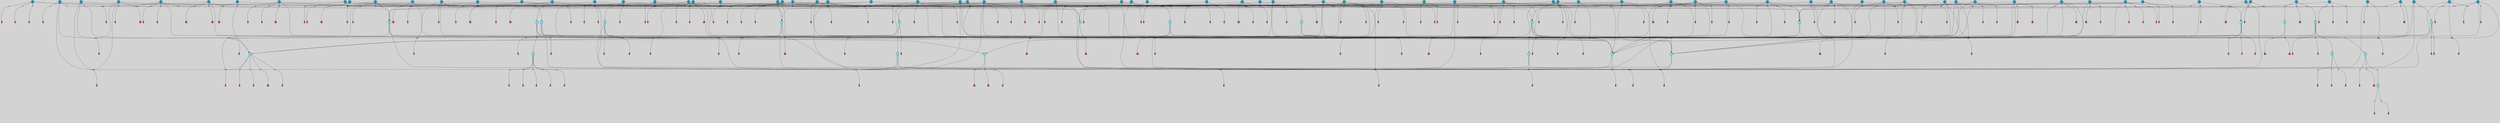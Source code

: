 // File exported with GEGELATI v1.3.1
// On the 2024-04-08 17:47:29
// With the File::TPGGraphDotExporter
digraph{
	graph[pad = "0.212, 0.055" bgcolor = lightgray]
	node[shape=circle style = filled label = ""]
		T3 [fillcolor="#66ddff"]
		T7 [fillcolor="#66ddff"]
		T9 [fillcolor="#66ddff"]
		T11 [fillcolor="#66ddff"]
		T24 [fillcolor="#66ddff"]
		T27 [fillcolor="#66ddff"]
		T54 [fillcolor="#66ddff"]
		T59 [fillcolor="#66ddff"]
		T82 [fillcolor="#66ddff"]
		T90 [fillcolor="#66ddff"]
		T95 [fillcolor="#66ddff"]
		T129 [fillcolor="#66ddff"]
		T150 [fillcolor="#66ddff"]
		T159 [fillcolor="#1199bb"]
		T176 [fillcolor="#1199bb"]
		T184 [fillcolor="#1199bb"]
		T194 [fillcolor="#1199bb"]
		T195 [fillcolor="#1199bb"]
		T210 [fillcolor="#1199bb"]
		T212 [fillcolor="#66ddff"]
		T213 [fillcolor="#66ddff"]
		T219 [fillcolor="#1199bb"]
		T223 [fillcolor="#1199bb"]
		T230 [fillcolor="#1199bb"]
		T231 [fillcolor="#1199bb"]
		T238 [fillcolor="#1199bb"]
		T244 [fillcolor="#1199bb"]
		T245 [fillcolor="#66ddff"]
		T246 [fillcolor="#1199bb"]
		T247 [fillcolor="#1199bb"]
		T250 [fillcolor="#1199bb"]
		T253 [fillcolor="#1199bb"]
		T254 [fillcolor="#1199bb"]
		T255 [fillcolor="#66ddff"]
		T260 [fillcolor="#1199bb"]
		T263 [fillcolor="#1199bb"]
		T264 [fillcolor="#1199bb"]
		T267 [fillcolor="#66ddff"]
		T269 [fillcolor="#1199bb"]
		T270 [fillcolor="#1199bb"]
		T273 [fillcolor="#1199bb"]
		T274 [fillcolor="#1199bb"]
		T275 [fillcolor="#1199bb"]
		T278 [fillcolor="#1199bb"]
		T280 [fillcolor="#1199bb"]
		T281 [fillcolor="#1199bb"]
		T282 [fillcolor="#1199bb"]
		T283 [fillcolor="#1199bb"]
		T285 [fillcolor="#1199bb"]
		T289 [fillcolor="#1199bb"]
		T290 [fillcolor="#1199bb"]
		T295 [fillcolor="#1199bb"]
		T296 [fillcolor="#1199bb"]
		T300 [fillcolor="#66ddff"]
		T306 [fillcolor="#1199bb"]
		T307 [fillcolor="#1199bb"]
		T311 [fillcolor="#1199bb"]
		T313 [fillcolor="#1199bb"]
		T314 [fillcolor="#1199bb"]
		T316 [fillcolor="#1199bb"]
		T317 [fillcolor="#1199bb"]
		T318 [fillcolor="#66ddff"]
		T319 [fillcolor="#66ddff"]
		T320 [fillcolor="#66ddff"]
		T321 [fillcolor="#66ddff"]
		T322 [fillcolor="#66ddff"]
		T323 [fillcolor="#1199bb"]
		T324 [fillcolor="#66ddff"]
		T325 [fillcolor="#1199bb"]
		T334 [fillcolor="#1199bb"]
		T335 [fillcolor="#1199bb"]
		T337 [fillcolor="#1199bb"]
		T339 [fillcolor="#1199bb"]
		T342 [fillcolor="#1199bb"]
		T344 [fillcolor="#1199bb"]
		T347 [fillcolor="#1199bb"]
		T349 [fillcolor="#1199bb"]
		T350 [fillcolor="#1199bb"]
		T352 [fillcolor="#1199bb"]
		T355 [fillcolor="#1199bb"]
		T356 [fillcolor="#1199bb"]
		T358 [fillcolor="#1199bb"]
		T359 [fillcolor="#1199bb"]
		T360 [fillcolor="#1199bb"]
		T362 [fillcolor="#1199bb"]
		T365 [fillcolor="#1199bb"]
		T366 [fillcolor="#1199bb"]
		T373 [fillcolor="#1199bb"]
		T374 [fillcolor="#1199bb"]
		T375 [fillcolor="#1199bb"]
		T376 [fillcolor="#1199bb"]
		T377 [fillcolor="#1199bb"]
		T378 [fillcolor="#1199bb"]
		T381 [fillcolor="#1199bb"]
		T382 [fillcolor="#1199bb"]
		T383 [fillcolor="#1199bb"]
		T384 [fillcolor="#1199bb"]
		T385 [fillcolor="#1199bb"]
		T386 [fillcolor="#1199bb"]
		T387 [fillcolor="#1199bb"]
		T388 [fillcolor="#1199bb"]
		T389 [fillcolor="#1199bb"]
		T390 [fillcolor="#1199bb"]
		P2597 [fillcolor="#cccccc" shape=point] //6|
		I2597 [shape=box style=invis label="6|1&2|6#1|7&#92;n10|7&2|0#1|5&#92;n9|4&0|1#2|2&#92;n8|6&0|0#1|0&#92;n"]
		P2597 -> I2597[style=invis]
		A2142 [fillcolor="#ff3366" shape=box margin=0.03 width=0 height=0 label="3"]
		T3 -> P2597 -> A2142
		P2598 [fillcolor="#cccccc" shape=point] //3|
		I2598 [shape=box style=invis label="7|6&2|4#0|2&#92;n10|3&2|7#1|4&#92;n11|6&0|4#0|1&#92;n7|1&0|0#2|6&#92;n7|6&0|3#2|6&#92;n4|0&2|6#0|1&#92;n4|4&2|5#0|2&#92;n4|6&0|4#2|7&#92;n10|0&2|3#1|5&#92;n2|6&0|5#0|2&#92;n1|0&2|3#0|7&#92;n1|6&2|0#0|5&#92;n6|2&0|1#0|7&#92;n9|2&0|3#2|7&#92;n5|3&0|6#0|6&#92;n1|7&2|5#2|3&#92;n8|1&2|7#0|6&#92;n1|0&2|5#2|1&#92;n7|1&2|2#2|5&#92;n7|4&2|6#0|3&#92;n"]
		P2598 -> I2598[style=invis]
		A2143 [fillcolor="#ff3366" shape=box margin=0.03 width=0 height=0 label="4"]
		T3 -> P2598 -> A2143
		P2599 [fillcolor="#cccccc" shape=point] //-3|
		I2599 [shape=box style=invis label="1|6&2|7#0|7&#92;n10|2&0|7#1|3&#92;n9|6&2|7#2|2&#92;n5|3&0|7#0|7&#92;n1|6&2|3#0|0&#92;n2|3&2|3#2|2&#92;n5|1&2|6#0|6&#92;n"]
		P2599 -> I2599[style=invis]
		A2144 [fillcolor="#ff3366" shape=box margin=0.03 width=0 height=0 label="7"]
		T7 -> P2599 -> A2144
		P2600 [fillcolor="#cccccc" shape=point] //5|
		I2600 [shape=box style=invis label="0|5&2|3#0|1&#92;n0|6&2|1#2|4&#92;n6|2&2|6#0|7&#92;n7|4&0|3#0|1&#92;n5|4&0|7#1|6&#92;n9|1&0|5#2|2&#92;n6|3&2|3#1|7&#92;n11|7&2|4#1|6&#92;n2|5&0|1#0|0&#92;n4|7&0|0#0|2&#92;n6|2&0|6#0|0&#92;n2|1&2|6#2|4&#92;n10|0&2|0#1|0&#92;n6|6&2|4#0|6&#92;n"]
		P2600 -> I2600[style=invis]
		A2145 [fillcolor="#ff3366" shape=box margin=0.03 width=0 height=0 label="8"]
		T7 -> P2600 -> A2145
		P2601 [fillcolor="#cccccc" shape=point] //-6|
		I2601 [shape=box style=invis label="11|1&0|7#2|0&#92;n10|4&0|1#1|0&#92;n4|3&2|4#2|1&#92;n0|5&2|0#0|0&#92;n6|1&0|0#0|3&#92;n8|2&2|0#0|4&#92;n11|4&2|0#1|6&#92;n7|0&2|6#2|3&#92;n5|3&2|6#2|0&#92;n2|0&2|0#0|4&#92;n"]
		P2601 -> I2601[style=invis]
		A2146 [fillcolor="#ff3366" shape=box margin=0.03 width=0 height=0 label="9"]
		T9 -> P2601 -> A2146
		P2602 [fillcolor="#cccccc" shape=point] //2|
		I2602 [shape=box style=invis label="6|3&2|7#1|4&#92;n8|6&0|0#2|5&#92;n2|1&0|2#0|3&#92;n8|7&0|6#0|4&#92;n2|1&2|0#0|1&#92;n0|0&2|2#2|3&#92;n6|6&0|7#2|1&#92;n6|1&0|7#2|6&#92;n5|4&2|7#0|4&#92;n0|3&0|4#2|0&#92;n11|0&2|0#2|5&#92;n4|5&2|5#2|4&#92;n5|7&0|6#0|4&#92;n9|7&2|5#0|3&#92;n5|4&2|1#0|3&#92;n5|3&0|1#1|7&#92;n0|4&0|3#2|5&#92;n"]
		P2602 -> I2602[style=invis]
		A2147 [fillcolor="#ff3366" shape=box margin=0.03 width=0 height=0 label="10"]
		T9 -> P2602 -> A2147
		P2603 [fillcolor="#cccccc" shape=point] //6|
		I2603 [shape=box style=invis label="3|0&2|7#2|2&#92;n3|2&0|4#2|5&#92;n5|1&0|2#1|0&#92;n8|7&0|1#2|0&#92;n8|5&0|3#0|6&#92;n0|2&0|2#2|3&#92;n1|5&2|5#0|5&#92;n5|6&0|6#0|7&#92;n6|7&0|0#2|6&#92;n1|2&2|3#0|0&#92;n7|7&2|3#0|4&#92;n0|7&2|7#0|6&#92;n1|0&2|2#2|7&#92;n4|4&0|1#0|0&#92;n"]
		P2603 -> I2603[style=invis]
		A2148 [fillcolor="#ff3366" shape=box margin=0.03 width=0 height=0 label="11"]
		T11 -> P2603 -> A2148
		P2604 [fillcolor="#cccccc" shape=point] //-4|
		I2604 [shape=box style=invis label="4|1&0|4#2|6&#92;n1|2&2|2#2|0&#92;n1|2&2|0#0|6&#92;n8|4&2|3#2|5&#92;n5|5&2|1#1|0&#92;n"]
		P2604 -> I2604[style=invis]
		A2149 [fillcolor="#ff3366" shape=box margin=0.03 width=0 height=0 label="12"]
		T11 -> P2604 -> A2149
		P2605 [fillcolor="#cccccc" shape=point] //1|
		I2605 [shape=box style=invis label="5|1&0|6#2|7&#92;n2|4&0|4#2|2&#92;n0|6&0|5#0|4&#92;n10|6&2|5#1|6&#92;n9|3&0|1#1|7&#92;n10|3&2|2#1|0&#92;n5|0&0|0#2|1&#92;n11|3&2|3#1|5&#92;n10|3&0|1#1|0&#92;n2|4&0|1#0|1&#92;n0|2&0|3#2|4&#92;n9|2&2|1#2|5&#92;n11|7&2|6#2|6&#92;n"]
		P2605 -> I2605[style=invis]
		T24 -> P2605 -> T7
		P2606 [fillcolor="#cccccc" shape=point] //5|
		I2606 [shape=box style=invis label="3|0&2|0#0|1&#92;n3|0&0|7#0|1&#92;n5|3&0|2#2|6&#92;n4|4&2|4#2|6&#92;n11|2&0|7#1|6&#92;n2|7&2|2#2|5&#92;n9|3&2|6#2|7&#92;n7|7&0|0#0|4&#92;n6|1&2|4#2|3&#92;n5|4&2|0#1|6&#92;n1|3&0|7#0|4&#92;n"]
		P2606 -> I2606[style=invis]
		A2150 [fillcolor="#ff3366" shape=box margin=0.03 width=0 height=0 label="7"]
		T24 -> P2606 -> A2150
		P2607 [fillcolor="#cccccc" shape=point] //-2|
		I2607 [shape=box style=invis label="4|1&0|4#0|3&#92;n4|2&0|5#2|0&#92;n5|5&2|6#0|5&#92;n1|4&0|1#0|2&#92;n6|3&2|7#1|5&#92;n0|4&2|0#0|3&#92;n8|5&2|5#1|2&#92;n10|7&2|7#1|1&#92;n3|4&0|0#2|1&#92;n3|6&2|5#2|5&#92;n8|3&0|1#0|7&#92;n10|0&2|7#1|3&#92;n4|1&2|4#0|1&#92;n9|3&2|0#0|4&#92;n3|6&2|0#0|4&#92;n1|2&0|6#2|1&#92;n4|0&2|1#2|2&#92;n"]
		P2607 -> I2607[style=invis]
		A2151 [fillcolor="#ff3366" shape=box margin=0.03 width=0 height=0 label="14"]
		T24 -> P2607 -> A2151
		P2608 [fillcolor="#cccccc" shape=point] //2|
		I2608 [shape=box style=invis label="9|1&2|3#0|1&#92;n5|2&2|0#2|4&#92;n3|6&2|5#2|7&#92;n7|0&2|5#0|4&#92;n1|2&0|3#0|5&#92;n7|3&2|7#0|0&#92;n"]
		P2608 -> I2608[style=invis]
		A2152 [fillcolor="#ff3366" shape=box margin=0.03 width=0 height=0 label="2"]
		T27 -> P2608 -> A2152
		P2609 [fillcolor="#cccccc" shape=point] //-6|
		I2609 [shape=box style=invis label="7|5&0|4#0|4&#92;n11|0&2|5#2|1&#92;n"]
		P2609 -> I2609[style=invis]
		A2153 [fillcolor="#ff3366" shape=box margin=0.03 width=0 height=0 label="3"]
		T27 -> P2609 -> A2153
		T27 -> P2598
		P2610 [fillcolor="#cccccc" shape=point] //0|
		I2610 [shape=box style=invis label="2|5&0|1#0|6&#92;n6|1&2|2#2|7&#92;n8|0&0|3#1|4&#92;n4|3&2|5#2|4&#92;n8|1&2|4#0|0&#92;n6|6&0|1#2|6&#92;n11|7&2|4#2|5&#92;n6|2&2|4#0|2&#92;n8|5&2|4#2|4&#92;n2|1&2|1#2|2&#92;n2|7&2|5#2|6&#92;n9|7&0|5#0|4&#92;n1|2&0|5#2|6&#92;n4|2&2|3#2|7&#92;n3|3&2|1#0|2&#92;n"]
		P2610 -> I2610[style=invis]
		A2154 [fillcolor="#ff3366" shape=box margin=0.03 width=0 height=0 label="5"]
		T27 -> P2610 -> A2154
		P2611 [fillcolor="#cccccc" shape=point] //0|
		I2611 [shape=box style=invis label="4|0&0|3#2|7&#92;n10|2&0|3#1|7&#92;n3|5&0|2#0|3&#92;n4|5&0|0#2|1&#92;n10|7&2|0#1|2&#92;n5|3&2|3#1|6&#92;n9|5&2|0#0|4&#92;n5|4&2|7#0|2&#92;n10|3&2|7#1|4&#92;n7|2&0|1#2|6&#92;n8|6&0|5#0|5&#92;n8|7&2|3#0|5&#92;n2|6&2|4#0|0&#92;n"]
		P2611 -> I2611[style=invis]
		A2155 [fillcolor="#ff3366" shape=box margin=0.03 width=0 height=0 label="5"]
		T27 -> P2611 -> A2155
		P2612 [fillcolor="#cccccc" shape=point] //8|
		I2612 [shape=box style=invis label="9|0&0|1#2|0&#92;n10|1&2|5#1|4&#92;n8|2&2|6#0|4&#92;n2|4&2|5#2|3&#92;n4|2&2|2#0|2&#92;n7|5&0|2#0|0&#92;n8|2&2|1#1|3&#92;n8|7&0|7#2|1&#92;n1|1&0|0#0|7&#92;n5|6&2|5#1|0&#92;n6|6&2|5#0|0&#92;n11|4&0|3#2|6&#92;n4|2&2|4#0|7&#92;n5|6&0|1#2|0&#92;n11|3&0|2#0|7&#92;n"]
		P2612 -> I2612[style=invis]
		A2156 [fillcolor="#ff3366" shape=box margin=0.03 width=0 height=0 label="6"]
		T54 -> P2612 -> A2156
		T54 -> P2606
		P2613 [fillcolor="#cccccc" shape=point] //-10|
		I2613 [shape=box style=invis label="3|6&0|0#0|4&#92;n4|1&2|4#0|1&#92;n5|1&0|1#0|4&#92;n5|5&2|6#0|5&#92;n6|5&0|6#0|3&#92;n11|1&2|0#0|1&#92;n0|7&2|0#0|3&#92;n1|2&0|6#0|1&#92;n8|0&0|4#2|0&#92;n0|4&0|7#2|7&#92;n7|0&2|7#1|3&#92;n3|1&0|5#2|5&#92;n5|1&0|4#0|3&#92;n2|2&0|2#0|0&#92;n8|3&0|1#0|7&#92;n3|0&0|3#0|5&#92;n7|2&0|5#2|0&#92;n6|3&2|7#1|5&#92;n4|7&2|7#2|1&#92;n"]
		P2613 -> I2613[style=invis]
		A2157 [fillcolor="#ff3366" shape=box margin=0.03 width=0 height=0 label="14"]
		T54 -> P2613 -> A2157
		T54 -> P2600
		P2614 [fillcolor="#cccccc" shape=point] //8|
		I2614 [shape=box style=invis label="9|0&0|1#2|0&#92;n10|1&2|5#1|4&#92;n8|2&2|6#0|4&#92;n4|5&0|3#0|1&#92;n2|4&2|5#2|3&#92;n4|2&2|2#0|2&#92;n7|5&0|2#0|0&#92;n8|2&2|1#1|3&#92;n8|7&0|7#2|1&#92;n1|1&0|0#0|7&#92;n5|6&2|5#1|0&#92;n6|3&2|5#0|0&#92;n11|4&0|3#2|6&#92;n1|2&2|4#0|7&#92;n5|6&0|1#2|0&#92;n11|3&0|2#0|7&#92;n"]
		P2614 -> I2614[style=invis]
		A2158 [fillcolor="#ff3366" shape=box margin=0.03 width=0 height=0 label="6"]
		T59 -> P2614 -> A2158
		T59 -> P2606
		T59 -> P2601
		T59 -> P2606
		P2615 [fillcolor="#cccccc" shape=point] //6|
		I2615 [shape=box style=invis label="7|0&2|5#1|2&#92;n10|6&2|1#1|3&#92;n7|5&0|2#0|7&#92;n10|7&0|1#1|5&#92;n4|6&2|5#0|5&#92;n4|4&0|7#2|7&#92;n"]
		P2615 -> I2615[style=invis]
		A2159 [fillcolor="#ff3366" shape=box margin=0.03 width=0 height=0 label="7"]
		T82 -> P2615 -> A2159
		P2616 [fillcolor="#cccccc" shape=point] //6|
		I2616 [shape=box style=invis label="0|5&2|3#0|1&#92;n0|6&2|1#2|4&#92;n9|1&0|5#2|2&#92;n7|4&0|3#0|1&#92;n5|4&0|7#1|6&#92;n2|5&0|1#0|0&#92;n6|3&2|3#1|7&#92;n11|7&2|4#1|6&#92;n6|2&2|6#0|1&#92;n4|7&0|0#0|2&#92;n6|2&0|6#0|0&#92;n9|1&2|6#2|4&#92;n10|0&2|0#1|0&#92;n6|6&2|4#0|6&#92;n"]
		P2616 -> I2616[style=invis]
		A2160 [fillcolor="#ff3366" shape=box margin=0.03 width=0 height=0 label="8"]
		T82 -> P2616 -> A2160
		T82 -> P2601
		P2617 [fillcolor="#cccccc" shape=point] //-2|
		I2617 [shape=box style=invis label="8|4&2|1#2|5&#92;n4|1&0|7#2|1&#92;n5|7&2|3#2|2&#92;n10|4&2|5#1|7&#92;n10|0&2|6#1|3&#92;n4|5&2|7#0|6&#92;n9|5&2|4#0|4&#92;n2|4&0|5#0|7&#92;n11|1&2|4#2|6&#92;n5|6&0|7#1|2&#92;n2|7&2|7#2|6&#92;n5|2&0|5#1|5&#92;n3|0&0|6#0|2&#92;n4|0&0|4#2|4&#92;n4|4&2|6#0|7&#92;n10|6&2|0#1|4&#92;n9|7&0|3#1|4&#92;n1|4&2|6#0|3&#92;n11|5&2|6#0|3&#92;n0|3&0|5#0|1&#92;n"]
		P2617 -> I2617[style=invis]
		A2161 [fillcolor="#ff3366" shape=box margin=0.03 width=0 height=0 label="13"]
		T90 -> P2617 -> A2161
		P2618 [fillcolor="#cccccc" shape=point] //4|
		I2618 [shape=box style=invis label="7|1&2|6#1|3&#92;n10|1&0|3#1|6&#92;n8|5&2|3#2|1&#92;n11|5&0|0#2|6&#92;n4|1&0|6#0|0&#92;n11|1&0|2#0|3&#92;n2|0&2|1#0|7&#92;n"]
		P2618 -> I2618[style=invis]
		A2162 [fillcolor="#ff3366" shape=box margin=0.03 width=0 height=0 label="2"]
		T90 -> P2618 -> A2162
		P2619 [fillcolor="#cccccc" shape=point] //7|
		I2619 [shape=box style=invis label="10|3&0|1#1|4&#92;n4|6&0|0#0|2&#92;n4|5&0|6#0|0&#92;n4|3&0|6#2|1&#92;n7|0&0|3#1|2&#92;n4|7&0|6#0|5&#92;n7|6&0|7#0|6&#92;n6|6&0|0#0|3&#92;n11|1&0|4#2|5&#92;n10|2&0|3#1|2&#92;n"]
		P2619 -> I2619[style=invis]
		A2163 [fillcolor="#ff3366" shape=box margin=0.03 width=0 height=0 label="4"]
		T90 -> P2619 -> A2163
		P2620 [fillcolor="#cccccc" shape=point] //-3|
		I2620 [shape=box style=invis label="8|1&2|3#0|5&#92;n0|6&0|5#0|5&#92;n3|7&2|1#0|6&#92;n3|5&0|1#0|0&#92;n9|5&2|0#0|4&#92;n3|5&0|2#0|3&#92;n10|6&2|4#1|0&#92;n9|4&2|7#2|6&#92;n1|7&2|5#2|2&#92;n"]
		P2620 -> I2620[style=invis]
		A2164 [fillcolor="#ff3366" shape=box margin=0.03 width=0 height=0 label="5"]
		T90 -> P2620 -> A2164
		P2621 [fillcolor="#cccccc" shape=point] //-7|
		I2621 [shape=box style=invis label="3|0&2|0#0|1&#92;n1|1&0|2#0|4&#92;n11|2&0|7#1|6&#92;n9|7&0|0#0|4&#92;n3|0&0|7#0|1&#92;n9|3&2|6#2|7&#92;n5|3&0|2#2|6&#92;n6|1&2|4#2|3&#92;n5|4&2|0#1|6&#92;n1|3&0|7#0|7&#92;n"]
		P2621 -> I2621[style=invis]
		A2165 [fillcolor="#ff3366" shape=box margin=0.03 width=0 height=0 label="7"]
		T90 -> P2621 -> A2165
		P2622 [fillcolor="#cccccc" shape=point] //4|
		I2622 [shape=box style=invis label="4|3&0|6#0|3&#92;n5|7&2|3#2|2&#92;n5|6&0|7#1|2&#92;n1|4&2|6#0|3&#92;n8|4&2|1#2|5&#92;n9|5&2|4#1|4&#92;n2|4&0|5#0|7&#92;n10|0&0|6#1|3&#92;n3|0&0|6#0|2&#92;n2|7&2|7#2|6&#92;n5|2&0|5#1|5&#92;n10|4&2|5#1|7&#92;n4|0&0|4#2|4&#92;n11|1&0|4#2|6&#92;n10|6&2|0#1|4&#92;n9|7&0|3#1|4&#92;n4|5&2|7#0|6&#92;n11|5&2|6#2|3&#92;n0|3&0|5#0|1&#92;n"]
		P2622 -> I2622[style=invis]
		A2166 [fillcolor="#ff3366" shape=box margin=0.03 width=0 height=0 label="13"]
		T95 -> P2622 -> A2166
		P2623 [fillcolor="#cccccc" shape=point] //8|
		I2623 [shape=box style=invis label="9|7&0|5#2|5&#92;n3|3&2|3#0|2&#92;n9|5&2|2#1|0&#92;n2|3&0|6#0|3&#92;n4|4&2|5#2|7&#92;n11|3&2|0#1|5&#92;n6|6&2|1#2|2&#92;n4|6&0|1#2|2&#92;n2|5&2|7#2|2&#92;n7|7&2|2#2|3&#92;n6|5&0|3#2|6&#92;n6|7&0|6#0|2&#92;n"]
		P2623 -> I2623[style=invis]
		A2167 [fillcolor="#ff3366" shape=box margin=0.03 width=0 height=0 label="14"]
		T95 -> P2623 -> A2167
		P2624 [fillcolor="#cccccc" shape=point] //2|
		I2624 [shape=box style=invis label="4|1&0|4#2|6&#92;n5|5&2|1#1|0&#92;n1|0&2|0#0|6&#92;n8|4&2|3#2|5&#92;n"]
		P2624 -> I2624[style=invis]
		T95 -> P2624 -> T11
		P2625 [fillcolor="#cccccc" shape=point] //-9|
		I2625 [shape=box style=invis label="2|0&2|0#2|1&#92;n4|4&2|4#2|6&#92;n9|1&0|3#1|7&#92;n5|3&0|2#2|6&#92;n2|7&2|2#2|5&#92;n5|4&2|0#1|6&#92;n3|0&0|7#0|1&#92;n1|3&0|7#0|4&#92;n11|6&2|2#0|7&#92;n7|7&0|0#0|4&#92;n11|0&0|7#1|6&#92;n9|3&2|6#2|7&#92;n"]
		P2625 -> I2625[style=invis]
		A2168 [fillcolor="#ff3366" shape=box margin=0.03 width=0 height=0 label="7"]
		T95 -> P2625 -> A2168
		P2626 [fillcolor="#cccccc" shape=point] //-8|
		I2626 [shape=box style=invis label="7|5&0|4#2|4&#92;n"]
		P2626 -> I2626[style=invis]
		A2169 [fillcolor="#ff3366" shape=box margin=0.03 width=0 height=0 label="3"]
		T95 -> P2626 -> A2169
		T129 -> P2612
		T129 -> P2606
		P2627 [fillcolor="#cccccc" shape=point] //10|
		I2627 [shape=box style=invis label="4|5&2|7#2|1&#92;n1|7&2|3#0|6&#92;n3|5&2|2#0|3&#92;n10|3&0|7#1|4&#92;n7|1&0|4#2|6&#92;n10|2&0|3#1|7&#92;n9|5&2|0#0|4&#92;n4|0&0|3#2|7&#92;n11|4&2|6#1|2&#92;n5|4&2|7#0|2&#92;n2|6&2|4#0|0&#92;n6|5&0|7#2|1&#92;n5|3&2|3#1|6&#92;n10|7&2|0#1|2&#92;n"]
		P2627 -> I2627[style=invis]
		A2170 [fillcolor="#ff3366" shape=box margin=0.03 width=0 height=0 label="5"]
		T129 -> P2627 -> A2170
		P2628 [fillcolor="#cccccc" shape=point] //5|
		I2628 [shape=box style=invis label="9|4&2|3#1|3&#92;n0|4&2|4#0|5&#92;n6|1&2|6#2|5&#92;n4|0&0|5#2|0&#92;n"]
		P2628 -> I2628[style=invis]
		A2171 [fillcolor="#ff3366" shape=box margin=0.03 width=0 height=0 label="7"]
		T129 -> P2628 -> A2171
		P2629 [fillcolor="#cccccc" shape=point] //6|
		I2629 [shape=box style=invis label="9|4&2|7#0|6&#92;n8|4&0|1#1|0&#92;n1|3&0|0#2|1&#92;n2|4&0|6#2|2&#92;n5|1&2|5#0|7&#92;n3|0&0|3#2|6&#92;n2|2&2|6#0|2&#92;n8|4&0|4#2|2&#92;n5|1&2|4#0|3&#92;n9|4&0|6#0|6&#92;n5|0&2|2#1|5&#92;n11|7&0|0#1|1&#92;n0|4&0|3#0|3&#92;n7|7&2|4#2|5&#92;n1|5&0|1#2|1&#92;n"]
		P2629 -> I2629[style=invis]
		A2172 [fillcolor="#ff3366" shape=box margin=0.03 width=0 height=0 label="1"]
		T129 -> P2629 -> A2172
		P2630 [fillcolor="#cccccc" shape=point] //-3|
		I2630 [shape=box style=invis label="2|6&0|0#0|7&#92;n9|6&2|0#0|6&#92;n3|0&0|5#0|1&#92;n5|5&0|4#0|3&#92;n6|1&2|4#2|3&#92;n2|7&2|2#2|5&#92;n5|3&0|2#2|6&#92;n7|7&0|0#0|4&#92;n5|4&2|0#1|6&#92;n9|3&2|6#2|7&#92;n1|3&0|7#0|4&#92;n"]
		P2630 -> I2630[style=invis]
		A2173 [fillcolor="#ff3366" shape=box margin=0.03 width=0 height=0 label="7"]
		T150 -> P2630 -> A2173
		P2631 [fillcolor="#cccccc" shape=point] //4|
		I2631 [shape=box style=invis label="6|0&0|7#1|0&#92;n8|6&2|6#2|7&#92;n"]
		P2631 -> I2631[style=invis]
		A2174 [fillcolor="#ff3366" shape=box margin=0.03 width=0 height=0 label="3"]
		T150 -> P2631 -> A2174
		P2632 [fillcolor="#cccccc" shape=point] //0|
		I2632 [shape=box style=invis label="2|5&0|1#0|6&#92;n6|1&2|2#2|7&#92;n8|0&0|3#1|4&#92;n11|7&2|4#2|5&#92;n8|1&2|4#0|0&#92;n6|6&0|1#2|6&#92;n7|0&2|4#1|0&#92;n4|1&2|5#2|4&#92;n6|2&2|4#0|2&#92;n8|5&2|4#2|4&#92;n2|1&2|1#2|2&#92;n2|7&2|5#2|6&#92;n9|7&0|5#0|4&#92;n1|2&0|5#2|6&#92;n4|2&2|3#2|7&#92;n3|3&2|1#0|2&#92;n"]
		P2632 -> I2632[style=invis]
		A2175 [fillcolor="#ff3366" shape=box margin=0.03 width=0 height=0 label="5"]
		T150 -> P2632 -> A2175
		T150 -> P2626
		P2633 [fillcolor="#cccccc" shape=point] //7|
		I2633 [shape=box style=invis label="1|6&2|7#0|7&#92;n9|6&2|7#2|2&#92;n10|2&0|7#1|0&#92;n1|6&2|3#0|0&#92;n5|0&2|2#1|1&#92;n2|3&2|3#2|2&#92;n5|1&2|6#0|6&#92;n"]
		P2633 -> I2633[style=invis]
		T150 -> P2633 -> T90
		P2634 [fillcolor="#cccccc" shape=point] //7|
		I2634 [shape=box style=invis label="7|0&2|1#2|0&#92;n9|7&2|1#1|7&#92;n8|2&0|1#1|0&#92;n6|6&0|2#1|1&#92;n2|2&0|5#0|0&#92;n5|7&0|0#2|1&#92;n5|1&2|5#1|5&#92;n4|7&2|4#2|3&#92;n10|5&2|2#1|5&#92;n1|3&2|2#2|0&#92;n10|2&2|6#1|5&#92;n"]
		P2634 -> I2634[style=invis]
		A2176 [fillcolor="#ff3366" shape=box margin=0.03 width=0 height=0 label="1"]
		T159 -> P2634 -> A2176
		P2635 [fillcolor="#cccccc" shape=point] //7|
		I2635 [shape=box style=invis label="7|4&2|7#0|4&#92;n4|6&0|1#2|5&#92;n2|1&2|3#0|0&#92;n4|3&2|0#0|1&#92;n0|0&2|7#2|7&#92;n7|7&0|5#2|3&#92;n5|0&2|1#2|2&#92;n10|0&0|4#1|2&#92;n4|4&0|7#0|0&#92;n6|7&0|2#0|1&#92;n1|4&2|5#0|4&#92;n"]
		P2635 -> I2635[style=invis]
		A2177 [fillcolor="#ff3366" shape=box margin=0.03 width=0 height=0 label="0"]
		T159 -> P2635 -> A2177
		P2636 [fillcolor="#cccccc" shape=point] //5|
		I2636 [shape=box style=invis label="0|5&2|3#0|1&#92;n0|6&2|1#2|4&#92;n6|2&2|6#0|7&#92;n9|0&2|7#1|1&#92;n7|4&0|3#0|1&#92;n11|7&2|4#1|6&#92;n9|1&0|5#2|2&#92;n5|4&0|7#1|6&#92;n2|5&0|1#0|0&#92;n4|7&0|0#0|2&#92;n6|2&0|6#0|0&#92;n2|1&2|6#2|4&#92;n10|0&0|0#1|0&#92;n6|6&2|4#0|6&#92;n"]
		P2636 -> I2636[style=invis]
		T159 -> P2636 -> T129
		P2637 [fillcolor="#cccccc" shape=point] //3|
		I2637 [shape=box style=invis label="4|7&0|7#2|7&#92;n11|5&2|6#0|2&#92;n5|5&2|6#2|0&#92;n3|2&0|6#0|3&#92;n10|2&2|5#1|5&#92;n9|4&2|3#1|5&#92;n2|5&2|7#2|4&#92;n11|3&2|5#1|0&#92;n7|0&0|7#2|1&#92;n1|2&0|5#0|1&#92;n"]
		P2637 -> I2637[style=invis]
		A2178 [fillcolor="#ff3366" shape=box margin=0.03 width=0 height=0 label="5"]
		T176 -> P2637 -> A2178
		P2638 [fillcolor="#cccccc" shape=point] //2|
		I2638 [shape=box style=invis label="7|1&0|6#0|1&#92;n5|2&2|5#1|6&#92;n10|1&2|1#1|1&#92;n4|7&0|4#2|2&#92;n11|7&0|4#2|7&#92;n5|0&0|5#1|7&#92;n8|2&0|5#2|4&#92;n10|0&2|6#1|6&#92;n5|1&0|1#2|3&#92;n1|6&2|0#0|1&#92;n9|6&2|2#1|4&#92;n3|4&2|3#0|0&#92;n10|1&0|1#1|0&#92;n2|2&0|1#2|1&#92;n3|1&2|7#0|3&#92;n"]
		P2638 -> I2638[style=invis]
		A2179 [fillcolor="#ff3366" shape=box margin=0.03 width=0 height=0 label="10"]
		T176 -> P2638 -> A2179
		P2639 [fillcolor="#cccccc" shape=point] //-1|
		I2639 [shape=box style=invis label="1|7&2|1#0|6&#92;n8|1&2|3#0|5&#92;n10|6&2|7#1|0&#92;n1|7&2|5#0|2&#92;n0|3&0|3#2|2&#92;n3|5&0|1#0|0&#92;n3|5&0|2#0|3&#92;n1|5&2|0#0|4&#92;n5|7&2|2#2|5&#92;n4|0&2|3#0|3&#92;n"]
		P2639 -> I2639[style=invis]
		T176 -> P2639 -> T3
		P2640 [fillcolor="#cccccc" shape=point] //-3|
		I2640 [shape=box style=invis label="6|3&2|4#1|4&#92;n5|3&0|1#1|7&#92;n2|1&0|2#2|3&#92;n8|7&0|6#0|4&#92;n2|1&2|0#0|1&#92;n0|0&2|2#2|3&#92;n6|1&0|7#2|6&#92;n5|7&0|2#0|4&#92;n0|3&0|4#2|0&#92;n11|0&2|0#2|5&#92;n6|0&2|0#1|4&#92;n8|6&0|2#2|5&#92;n5|4&2|1#0|3&#92;n9|7&2|5#0|3&#92;n5|4&2|7#0|4&#92;n"]
		P2640 -> I2640[style=invis]
		A2180 [fillcolor="#ff3366" shape=box margin=0.03 width=0 height=0 label="10"]
		T176 -> P2640 -> A2180
		P2641 [fillcolor="#cccccc" shape=point] //4|
		I2641 [shape=box style=invis label="7|1&0|6#0|1&#92;n5|2&2|5#1|6&#92;n10|1&2|1#1|1&#92;n9|6&2|2#1|4&#92;n4|7&0|4#2|2&#92;n9|6&0|4#1|1&#92;n10|0&2|6#1|6&#92;n5|1&0|1#2|3&#92;n1|6&2|0#0|1&#92;n8|2&0|5#2|4&#92;n3|4&2|3#0|0&#92;n10|1&0|5#1|0&#92;n2|2&0|1#2|1&#92;n3|1&2|7#0|3&#92;n"]
		P2641 -> I2641[style=invis]
		A2181 [fillcolor="#ff3366" shape=box margin=0.03 width=0 height=0 label="10"]
		T176 -> P2641 -> A2181
		P2642 [fillcolor="#cccccc" shape=point] //-5|
		I2642 [shape=box style=invis label="10|6&2|5#1|6&#92;n9|3&0|1#1|7&#92;n2|4&0|1#0|1&#92;n11|3&0|7#1|6&#92;n5|1&0|6#2|7&#92;n8|0&0|0#0|1&#92;n0|6&0|7#0|4&#92;n6|7&2|6#2|6&#92;n11|0&2|3#0|5&#92;n"]
		P2642 -> I2642[style=invis]
		T184 -> P2642 -> T7
		P2643 [fillcolor="#cccccc" shape=point] //-9|
		I2643 [shape=box style=invis label="10|3&0|5#1|7&#92;n9|0&2|4#1|3&#92;n"]
		P2643 -> I2643[style=invis]
		A2182 [fillcolor="#ff3366" shape=box margin=0.03 width=0 height=0 label="3"]
		T184 -> P2643 -> A2182
		P2644 [fillcolor="#cccccc" shape=point] //-6|
		I2644 [shape=box style=invis label="3|5&0|0#0|2&#92;n6|6&2|1#2|6&#92;n4|6&0|1#2|5&#92;n7|1&0|6#1|3&#92;n11|1&2|4#0|5&#92;n1|2&0|1#2|3&#92;n4|3&0|5#2|4&#92;n4|0&0|5#2|0&#92;n8|5&2|4#2|4&#92;n2|4&0|1#0|6&#92;n5|1&2|4#0|0&#92;n3|3&2|1#0|2&#92;n9|7&0|5#0|4&#92;n2|2&0|6#2|0&#92;n7|1&2|2#2|2&#92;n"]
		P2644 -> I2644[style=invis]
		A2183 [fillcolor="#ff3366" shape=box margin=0.03 width=0 height=0 label="5"]
		T184 -> P2644 -> A2183
		P2645 [fillcolor="#cccccc" shape=point] //3|
		I2645 [shape=box style=invis label="7|2&0|2#2|4&#92;n0|4&0|6#2|7&#92;n9|0&0|1#2|2&#92;n8|6&0|0#1|0&#92;n"]
		P2645 -> I2645[style=invis]
		A2184 [fillcolor="#ff3366" shape=box margin=0.03 width=0 height=0 label="3"]
		T184 -> P2645 -> A2184
		T184 -> P2637
		P2646 [fillcolor="#cccccc" shape=point] //-2|
		I2646 [shape=box style=invis label="1|0&0|3#0|3&#92;n2|7&0|4#0|4&#92;n11|6&2|1#1|4&#92;n6|1&2|5#0|0&#92;n2|0&2|0#0|6&#92;n1|3&2|1#0|4&#92;n"]
		P2646 -> I2646[style=invis]
		A2185 [fillcolor="#ff3366" shape=box margin=0.03 width=0 height=0 label="2"]
		T194 -> P2646 -> A2185
		P2647 [fillcolor="#cccccc" shape=point] //3|
		I2647 [shape=box style=invis label="5|4&2|7#0|4&#92;n0|4&0|3#2|5&#92;n8|6&0|0#2|5&#92;n2|1&0|2#0|3&#92;n9|7&0|6#0|4&#92;n0|0&2|2#2|3&#92;n6|6&0|7#2|1&#92;n6|1&0|7#2|6&#92;n0|3&0|4#2|0&#92;n11|0&2|0#2|5&#92;n4|5&2|5#2|4&#92;n5|3&0|1#1|7&#92;n9|7&2|2#0|3&#92;n5|4&2|1#0|3&#92;n5|0&0|6#0|4&#92;n0|0&0|1#2|0&#92;n"]
		P2647 -> I2647[style=invis]
		A2186 [fillcolor="#ff3366" shape=box margin=0.03 width=0 height=0 label="10"]
		T194 -> P2647 -> A2186
		T194 -> P2639
		P2648 [fillcolor="#cccccc" shape=point] //10|
		I2648 [shape=box style=invis label="6|1&2|4#2|3&#92;n3|0&0|7#0|1&#92;n5|3&0|2#2|6&#92;n4|4&0|4#2|6&#92;n5|4&2|0#1|6&#92;n10|5&0|6#1|5&#92;n2|5&2|1#2|2&#92;n1|3&0|7#0|4&#92;n3|0&2|0#0|1&#92;n11|2&0|5#1|6&#92;n9|3&2|6#2|7&#92;n7|7&0|0#0|4&#92;n"]
		P2648 -> I2648[style=invis]
		A2187 [fillcolor="#ff3366" shape=box margin=0.03 width=0 height=0 label="7"]
		T194 -> P2648 -> A2187
		P2649 [fillcolor="#cccccc" shape=point] //5|
		I2649 [shape=box style=invis label="3|0&2|0#2|1&#92;n3|0&0|7#0|1&#92;n5|3&0|2#2|6&#92;n4|4&2|4#2|6&#92;n5|4&2|0#1|6&#92;n2|7&2|2#2|5&#92;n1|3&0|7#0|4&#92;n11|6&2|2#0|7&#92;n7|7&0|0#0|4&#92;n6|1&2|4#2|3&#92;n11|0&0|7#1|6&#92;n9|3&2|6#2|7&#92;n"]
		P2649 -> I2649[style=invis]
		A2188 [fillcolor="#ff3366" shape=box margin=0.03 width=0 height=0 label="7"]
		T195 -> P2649 -> A2188
		P2650 [fillcolor="#cccccc" shape=point] //4|
		I2650 [shape=box style=invis label="7|1&0|6#0|1&#92;n6|7&2|7#1|7&#92;n10|1&2|1#1|1&#92;n9|6&2|2#1|4&#92;n4|7&0|4#2|2&#92;n9|6&0|5#1|1&#92;n10|0&2|6#1|6&#92;n5|1&0|1#2|3&#92;n10|1&0|5#1|0&#92;n3|4&2|3#0|0&#92;n8|2&0|5#2|4&#92;n1|6&2|0#0|0&#92;n2|3&0|1#2|6&#92;n5|2&2|2#1|6&#92;n2|2&0|1#2|1&#92;n3|1&2|7#0|3&#92;n6|7&2|3#0|4&#92;n"]
		P2650 -> I2650[style=invis]
		A2189 [fillcolor="#ff3366" shape=box margin=0.03 width=0 height=0 label="10"]
		T195 -> P2650 -> A2189
		P2651 [fillcolor="#cccccc" shape=point] //-4|
		I2651 [shape=box style=invis label="0|4&0|0#2|7&#92;n8|5&2|4#2|4&#92;n4|3&2|5#2|4&#92;n11|7&2|2#2|5&#92;n6|5&2|2#2|7&#92;n3|2&0|7#0|7&#92;n3|3&2|1#0|3&#92;n2|6&0|3#2|5&#92;n0|1&2|6#2|2&#92;n8|2&0|0#1|6&#92;n0|7&0|5#0|4&#92;n9|5&0|3#2|7&#92;n2|7&2|5#2|6&#92;n9|0&2|0#0|1&#92;n1|2&2|4#0|2&#92;n"]
		P2651 -> I2651[style=invis]
		T195 -> P2651 -> T27
		T195 -> P2635
		T210 -> P2635
		T210 -> P2606
		P2652 [fillcolor="#cccccc" shape=point] //6|
		I2652 [shape=box style=invis label="10|4&2|6#1|2&#92;n8|4&0|1#1|0&#92;n0|4&2|6#0|0&#92;n8|4&2|5#2|1&#92;n7|5&2|5#1|0&#92;n3|6&0|6#2|2&#92;n1|7&0|7#0|5&#92;n2|0&0|7#2|4&#92;n2|6&2|2#0|0&#92;n0|7&2|7#0|7&#92;n11|6&0|4#2|2&#92;n5|5&0|0#0|1&#92;n10|1&0|0#1|0&#92;n7|3&0|1#2|5&#92;n9|2&2|7#1|5&#92;n9|4&2|6#2|7&#92;n1|6&2|4#2|2&#92;n3|3&2|2#0|7&#92;n1|6&2|0#0|0&#92;n6|4&2|6#1|0&#92;n"]
		P2652 -> I2652[style=invis]
		A2190 [fillcolor="#ff3366" shape=box margin=0.03 width=0 height=0 label="1"]
		T210 -> P2652 -> A2190
		P2653 [fillcolor="#cccccc" shape=point] //2|
		I2653 [shape=box style=invis label="4|5&2|7#2|1&#92;n1|7&2|3#0|6&#92;n3|5&2|2#0|3&#92;n10|3&2|7#1|4&#92;n7|1&0|4#2|6&#92;n4|0&0|3#2|7&#92;n9|5&2|0#0|4&#92;n10|2&0|3#1|7&#92;n11|4&2|6#1|2&#92;n10|3&2|1#1|6&#92;n5|4&2|7#0|2&#92;n2|6&2|4#0|0&#92;n6|5&0|7#2|1&#92;n5|3&2|3#1|6&#92;n10|7&2|0#1|2&#92;n"]
		P2653 -> I2653[style=invis]
		A2191 [fillcolor="#ff3366" shape=box margin=0.03 width=0 height=0 label="5"]
		T210 -> P2653 -> A2191
		P2654 [fillcolor="#cccccc" shape=point] //9|
		I2654 [shape=box style=invis label="11|0&2|0#1|1&#92;n3|6&0|6#0|0&#92;n1|4&0|0#2|4&#92;n7|5&2|2#1|3&#92;n11|7&2|6#1|7&#92;n5|2&0|6#1|5&#92;n9|5&0|6#0|3&#92;n2|2&2|7#0|5&#92;n9|3&2|2#2|0&#92;n11|0&2|7#0|1&#92;n1|1&2|0#0|1&#92;n6|6&0|6#1|2&#92;n9|7&0|1#0|3&#92;n2|0&2|4#2|5&#92;n2|4&2|2#0|0&#92;n6|1&2|1#1|7&#92;n10|7&2|5#1|6&#92;n11|5&2|7#2|4&#92;n"]
		P2654 -> I2654[style=invis]
		A2192 [fillcolor="#ff3366" shape=box margin=0.03 width=0 height=0 label="1"]
		T210 -> P2654 -> A2192
		P2655 [fillcolor="#cccccc" shape=point] //6|
		I2655 [shape=box style=invis label="9|4&2|7#0|6&#92;n8|4&0|1#1|0&#92;n1|3&0|0#2|1&#92;n2|4&0|6#2|2&#92;n5|1&2|5#0|7&#92;n3|0&0|3#2|6&#92;n2|2&2|6#0|2&#92;n8|4&0|4#2|2&#92;n5|1&2|4#0|3&#92;n9|4&0|6#0|6&#92;n5|0&2|2#1|5&#92;n11|7&0|0#1|1&#92;n0|4&0|3#0|3&#92;n7|7&2|4#2|5&#92;n1|5&0|1#2|1&#92;n"]
		P2655 -> I2655[style=invis]
		A2193 [fillcolor="#ff3366" shape=box margin=0.03 width=0 height=0 label="1"]
		T212 -> P2655 -> A2193
		P2656 [fillcolor="#cccccc" shape=point] //5|
		I2656 [shape=box style=invis label="9|4&2|3#1|3&#92;n0|4&2|4#0|5&#92;n6|1&2|6#2|5&#92;n4|0&0|5#2|0&#92;n"]
		P2656 -> I2656[style=invis]
		A2194 [fillcolor="#ff3366" shape=box margin=0.03 width=0 height=0 label="7"]
		T212 -> P2656 -> A2194
		P2657 [fillcolor="#cccccc" shape=point] //5|
		I2657 [shape=box style=invis label="3|0&2|0#0|1&#92;n3|0&0|7#0|1&#92;n5|3&0|2#2|6&#92;n4|4&2|4#2|6&#92;n11|2&0|7#1|6&#92;n2|7&2|2#2|5&#92;n9|3&2|6#2|7&#92;n7|7&0|0#0|4&#92;n6|1&2|4#2|3&#92;n5|4&2|0#1|6&#92;n1|3&0|7#0|4&#92;n"]
		P2657 -> I2657[style=invis]
		A2195 [fillcolor="#ff3366" shape=box margin=0.03 width=0 height=0 label="7"]
		T212 -> P2657 -> A2195
		P2658 [fillcolor="#cccccc" shape=point] //8|
		I2658 [shape=box style=invis label="9|0&0|1#2|0&#92;n10|1&2|5#1|4&#92;n8|2&2|6#0|4&#92;n2|4&2|5#2|3&#92;n4|2&2|2#0|2&#92;n7|5&0|2#0|0&#92;n8|2&2|1#1|3&#92;n8|7&0|7#2|1&#92;n1|1&0|0#0|7&#92;n5|6&2|5#1|0&#92;n6|6&2|5#0|0&#92;n11|4&0|3#2|6&#92;n4|2&2|4#0|7&#92;n5|6&0|1#2|0&#92;n11|3&0|2#0|7&#92;n"]
		P2658 -> I2658[style=invis]
		A2196 [fillcolor="#ff3366" shape=box margin=0.03 width=0 height=0 label="6"]
		T212 -> P2658 -> A2196
		P2659 [fillcolor="#cccccc" shape=point] //5|
		I2659 [shape=box style=invis label="0|5&2|3#0|1&#92;n0|6&2|1#2|4&#92;n6|2&2|6#0|7&#92;n9|0&2|7#1|1&#92;n7|4&0|3#0|1&#92;n11|7&2|4#1|6&#92;n9|1&0|5#2|2&#92;n5|4&0|7#1|6&#92;n2|5&0|1#0|0&#92;n4|7&0|0#0|2&#92;n6|2&0|6#0|0&#92;n2|1&2|6#2|4&#92;n10|0&0|0#1|0&#92;n6|6&2|4#0|6&#92;n"]
		P2659 -> I2659[style=invis]
		T213 -> P2659 -> T212
		P2660 [fillcolor="#cccccc" shape=point] //7|
		I2660 [shape=box style=invis label="7|4&2|7#0|4&#92;n4|6&0|1#2|5&#92;n2|1&2|3#0|0&#92;n4|3&2|0#0|1&#92;n0|0&2|7#2|7&#92;n7|7&0|5#2|3&#92;n5|0&2|1#2|2&#92;n10|0&0|4#1|2&#92;n4|4&0|7#0|0&#92;n6|7&0|2#0|1&#92;n1|4&2|5#0|4&#92;n"]
		P2660 -> I2660[style=invis]
		A2197 [fillcolor="#ff3366" shape=box margin=0.03 width=0 height=0 label="0"]
		T213 -> P2660 -> A2197
		P2661 [fillcolor="#cccccc" shape=point] //10|
		I2661 [shape=box style=invis label="4|5&2|7#2|1&#92;n1|7&2|3#0|6&#92;n3|5&2|2#0|3&#92;n10|3&0|7#1|4&#92;n7|1&0|4#2|6&#92;n10|2&0|3#1|7&#92;n9|5&2|0#0|4&#92;n4|0&0|3#2|7&#92;n11|4&2|6#1|2&#92;n5|4&2|7#0|2&#92;n2|6&2|4#0|0&#92;n6|5&0|7#2|1&#92;n5|3&2|3#1|6&#92;n10|7&2|0#1|2&#92;n"]
		P2661 -> I2661[style=invis]
		A2198 [fillcolor="#ff3366" shape=box margin=0.03 width=0 height=0 label="5"]
		T212 -> P2661 -> A2198
		P2662 [fillcolor="#cccccc" shape=point] //7|
		I2662 [shape=box style=invis label="7|0&2|1#2|0&#92;n9|7&2|1#1|7&#92;n8|2&0|1#1|0&#92;n6|6&0|2#1|1&#92;n2|2&0|5#0|0&#92;n5|7&0|0#2|1&#92;n5|1&2|5#1|5&#92;n4|7&2|4#2|3&#92;n10|5&2|2#1|5&#92;n1|3&2|2#2|0&#92;n10|2&2|6#1|5&#92;n"]
		P2662 -> I2662[style=invis]
		A2199 [fillcolor="#ff3366" shape=box margin=0.03 width=0 height=0 label="1"]
		T213 -> P2662 -> A2199
		T219 -> P2610
		P2663 [fillcolor="#cccccc" shape=point] //-4|
		I2663 [shape=box style=invis label="9|7&0|0#2|0&#92;n6|6&0|5#2|0&#92;n7|3&0|0#0|4&#92;n3|5&0|3#0|3&#92;n9|1&0|1#1|1&#92;n11|5&2|7#1|5&#92;n1|5&2|5#0|2&#92;n6|0&0|6#2|5&#92;n0|3&2|4#2|5&#92;n1|6&2|5#2|2&#92;n9|5&2|1#2|2&#92;n"]
		P2663 -> I2663[style=invis]
		T219 -> P2663 -> T9
		P2664 [fillcolor="#cccccc" shape=point] //-4|
		I2664 [shape=box style=invis label="0|5&2|3#0|1&#92;n0|6&2|1#2|4&#92;n11|7&2|4#1|6&#92;n7|4&0|3#0|1&#92;n5|4&2|7#1|6&#92;n2|5&0|1#0|0&#92;n6|3&2|3#1|7&#92;n9|1&0|5#2|2&#92;n6|2&2|6#0|1&#92;n7|3&0|6#0|1&#92;n4|7&0|0#0|2&#92;n6|2&0|6#0|0&#92;n9|1&2|6#2|4&#92;n10|0&2|0#1|0&#92;n6|6&2|4#0|6&#92;n"]
		P2664 -> I2664[style=invis]
		A2200 [fillcolor="#ff3366" shape=box margin=0.03 width=0 height=0 label="8"]
		T219 -> P2664 -> A2200
		T219 -> P2605
		P2665 [fillcolor="#cccccc" shape=point] //7|
		I2665 [shape=box style=invis label="3|3&2|7#0|4&#92;n4|3&2|6#0|3&#92;n8|4&0|6#1|2&#92;n5|6&2|3#0|4&#92;n0|7&2|1#0|5&#92;n8|7&2|2#2|5&#92;n9|1&0|0#1|0&#92;n10|1&2|1#1|4&#92;n10|5&0|6#1|7&#92;n5|2&2|3#0|4&#92;n2|0&2|6#2|7&#92;n1|7&0|1#0|7&#92;n"]
		P2665 -> I2665[style=invis]
		A2201 [fillcolor="#ff3366" shape=box margin=0.03 width=0 height=0 label="2"]
		T223 -> P2665 -> A2201
		T223 -> P2626
		T223 -> P2625
		P2666 [fillcolor="#cccccc" shape=point] //-4|
		I2666 [shape=box style=invis label="1|1&0|6#2|6&#92;n10|2&2|6#1|4&#92;n8|0&2|2#2|2&#92;n"]
		P2666 -> I2666[style=invis]
		A2202 [fillcolor="#ff3366" shape=box margin=0.03 width=0 height=0 label="9"]
		T223 -> P2666 -> A2202
		P2667 [fillcolor="#cccccc" shape=point] //-1|
		I2667 [shape=box style=invis label="11|7&2|0#1|7&#92;n1|5&2|4#2|4&#92;n4|3&0|1#0|5&#92;n1|6&0|0#0|4&#92;n8|6&2|4#0|0&#92;n4|0&0|0#0|5&#92;n10|4&2|0#1|0&#92;n9|6&2|5#1|3&#92;n0|7&2|1#0|5&#92;n0|6&2|3#2|0&#92;n4|4&0|5#0|1&#92;n"]
		P2667 -> I2667[style=invis]
		A2203 [fillcolor="#ff3366" shape=box margin=0.03 width=0 height=0 label="12"]
		T230 -> P2667 -> A2203
		P2668 [fillcolor="#cccccc" shape=point] //-10|
		I2668 [shape=box style=invis label="1|7&0|1#2|6&#92;n6|5&0|4#0|6&#92;n7|5&2|6#2|2&#92;n11|0&2|2#0|0&#92;n6|0&2|2#1|1&#92;n10|2&2|4#1|6&#92;n11|4&2|6#2|1&#92;n1|1&0|5#2|4&#92;n"]
		P2668 -> I2668[style=invis]
		T230 -> P2668 -> T27
		P2669 [fillcolor="#cccccc" shape=point] //7|
		I2669 [shape=box style=invis label="7|2&0|4#1|3&#92;n7|7&0|0#0|4&#92;n4|4&2|4#2|6&#92;n2|3&2|2#2|5&#92;n8|0&0|2#2|1&#92;n9|3&2|6#2|7&#92;n6|4&2|4#2|3&#92;n3|3&2|0#0|1&#92;n6|4&2|0#1|6&#92;n5|3&0|7#0|4&#92;n"]
		P2669 -> I2669[style=invis]
		A2204 [fillcolor="#ff3366" shape=box margin=0.03 width=0 height=0 label="7"]
		T230 -> P2669 -> A2204
		P2670 [fillcolor="#cccccc" shape=point] //-6|
		I2670 [shape=box style=invis label="9|0&2|0#0|1&#92;n3|2&0|2#0|3&#92;n5|4&0|5#1|7&#92;n2|1&0|4#0|3&#92;n9|2&2|0#2|4&#92;n7|6&0|4#0|2&#92;n2|3&0|6#2|6&#92;n1|2&0|3#2|0&#92;n"]
		P2670 -> I2670[style=invis]
		T230 -> P2670 -> T54
		T230 -> P2618
		P2671 [fillcolor="#cccccc" shape=point] //-8|
		I2671 [shape=box style=invis label="0|4&0|3#2|5&#92;n2|1&0|2#2|3&#92;n8|7&0|6#0|4&#92;n0|4&2|4#0|1&#92;n9|4&2|5#0|3&#92;n0|0&2|7#2|3&#92;n4|5&2|5#2|4&#92;n5|7&0|6#0|4&#92;n5|4&2|7#0|4&#92;n0|3&0|4#2|0&#92;n6|3&2|2#1|4&#92;n11|7&2|0#2|5&#92;n6|1&0|7#2|5&#92;n5|3&0|1#1|7&#92;n2|0&2|0#0|1&#92;n6|6&0|7#2|1&#92;n"]
		P2671 -> I2671[style=invis]
		A2205 [fillcolor="#ff3366" shape=box margin=0.03 width=0 height=0 label="10"]
		T231 -> P2671 -> A2205
		P2672 [fillcolor="#cccccc" shape=point] //5|
		I2672 [shape=box style=invis label="1|6&2|7#0|7&#92;n9|2&2|7#2|2&#92;n10|2&0|7#1|3&#92;n5|3&0|7#0|7&#92;n7|0&2|7#2|2&#92;n1|6&2|3#0|0&#92;n2|3&2|3#2|2&#92;n"]
		P2672 -> I2672[style=invis]
		A2206 [fillcolor="#ff3366" shape=box margin=0.03 width=0 height=0 label="7"]
		T231 -> P2672 -> A2206
		P2673 [fillcolor="#cccccc" shape=point] //10|
		I2673 [shape=box style=invis label="10|1&0|3#1|1&#92;n2|3&0|3#2|0&#92;n6|0&0|5#2|4&#92;n5|6&2|1#1|6&#92;n1|2&2|4#2|0&#92;n5|5&0|1#0|1&#92;n11|0&0|4#2|0&#92;n6|4&0|2#2|4&#92;n10|4&2|7#1|3&#92;n3|0&2|5#0|6&#92;n1|6&2|7#0|7&#92;n8|3&2|6#2|7&#92;n"]
		P2673 -> I2673[style=invis]
		T231 -> P2673 -> T9
		T231 -> P2599
		P2674 [fillcolor="#cccccc" shape=point] //1|
		I2674 [shape=box style=invis label="1|3&0|4#0|3&#92;n8|7&2|6#0|1&#92;n3|3&0|7#0|6&#92;n4|7&2|4#0|4&#92;n3|4&2|1#0|2&#92;n9|4&0|7#2|6&#92;n8|7&2|1#1|5&#92;n6|0&2|0#2|6&#92;n7|4&0|2#0|2&#92;n"]
		P2674 -> I2674[style=invis]
		A2207 [fillcolor="#ff3366" shape=box margin=0.03 width=0 height=0 label="5"]
		T231 -> P2674 -> A2207
		T238 -> P2642
		P2675 [fillcolor="#cccccc" shape=point] //-2|
		I2675 [shape=box style=invis label="3|0&2|0#0|1&#92;n5|3&2|6#2|7&#92;n9|1&0|3#2|5&#92;n5|3&0|2#2|6&#92;n4|4&2|4#2|6&#92;n11|2&0|7#1|6&#92;n2|7&2|2#2|5&#92;n3|0&0|7#0|1&#92;n6|1&2|4#2|3&#92;n5|4&2|0#1|6&#92;n1|3&0|7#0|4&#92;n"]
		P2675 -> I2675[style=invis]
		A2208 [fillcolor="#ff3366" shape=box margin=0.03 width=0 height=0 label="7"]
		T238 -> P2675 -> A2208
		P2676 [fillcolor="#cccccc" shape=point] //2|
		I2676 [shape=box style=invis label="9|1&2|3#0|1&#92;n3|6&2|5#2|7&#92;n1|2&0|3#0|5&#92;n7|0&2|5#1|4&#92;n7|3&2|7#0|0&#92;n7|6&2|5#0|7&#92;n"]
		P2676 -> I2676[style=invis]
		A2209 [fillcolor="#ff3366" shape=box margin=0.03 width=0 height=0 label="2"]
		T238 -> P2676 -> A2209
		P2677 [fillcolor="#cccccc" shape=point] //-2|
		I2677 [shape=box style=invis label="5|2&2|0#2|4&#92;n9|1&2|3#0|1&#92;n3|6&2|5#2|7&#92;n7|0&2|1#0|4&#92;n1|2&0|3#0|5&#92;n7|3&2|7#0|0&#92;n"]
		P2677 -> I2677[style=invis]
		A2210 [fillcolor="#ff3366" shape=box margin=0.03 width=0 height=0 label="2"]
		T238 -> P2677 -> A2210
		P2678 [fillcolor="#cccccc" shape=point] //-3|
		I2678 [shape=box style=invis label="6|3&2|4#1|4&#92;n5|3&0|0#1|7&#92;n2|1&0|2#2|3&#92;n8|7&0|6#0|4&#92;n2|1&2|0#0|1&#92;n6|0&2|0#1|4&#92;n6|1&0|7#2|6&#92;n0|3&0|4#2|0&#92;n11|0&2|0#2|5&#92;n0|0&2|2#2|3&#92;n8|6&0|2#2|5&#92;n5|4&2|1#0|3&#92;n9|7&2|5#0|3&#92;n5|4&2|7#0|4&#92;n"]
		P2678 -> I2678[style=invis]
		A2211 [fillcolor="#ff3366" shape=box margin=0.03 width=0 height=0 label="10"]
		T238 -> P2678 -> A2211
		P2679 [fillcolor="#cccccc" shape=point] //-1|
		I2679 [shape=box style=invis label="10|3&0|0#1|4&#92;n3|4&2|1#0|3&#92;n5|2&0|6#1|7&#92;n9|0&0|4#1|3&#92;n"]
		P2679 -> I2679[style=invis]
		A2212 [fillcolor="#ff3366" shape=box margin=0.03 width=0 height=0 label="3"]
		T244 -> P2679 -> A2212
		P2680 [fillcolor="#cccccc" shape=point] //2|
		I2680 [shape=box style=invis label="11|3&2|5#1|0&#92;n5|3&2|6#2|0&#92;n3|7&2|5#0|6&#92;n3|2&0|2#0|7&#92;n2|5&2|7#2|4&#92;n1|2&0|5#0|1&#92;n7|0&0|7#2|1&#92;n9|4&2|3#1|5&#92;n"]
		P2680 -> I2680[style=invis]
		A2213 [fillcolor="#ff3366" shape=box margin=0.03 width=0 height=0 label="5"]
		T244 -> P2680 -> A2213
		P2681 [fillcolor="#cccccc" shape=point] //5|
		I2681 [shape=box style=invis label="1|6&2|4#0|0&#92;n3|7&2|5#2|6&#92;n10|2&0|7#1|3&#92;n7|0&0|7#2|2&#92;n2|3&2|3#0|2&#92;n5|3&0|7#0|7&#92;n"]
		P2681 -> I2681[style=invis]
		A2214 [fillcolor="#ff3366" shape=box margin=0.03 width=0 height=0 label="7"]
		T244 -> P2681 -> A2214
		P2682 [fillcolor="#cccccc" shape=point] //5|
		I2682 [shape=box style=invis label="11|1&0|6#0|1&#92;n6|7&2|7#1|7&#92;n10|1&2|1#1|1&#92;n9|6&2|2#1|4&#92;n4|7&0|4#2|2&#92;n9|6&0|5#1|1&#92;n10|0&2|6#1|6&#92;n7|6&2|3#1|1&#92;n5|1&0|1#2|3&#92;n10|1&0|5#1|0&#92;n3|4&2|3#0|0&#92;n8|2&0|5#2|4&#92;n5|2&2|2#1|6&#92;n2|3&0|1#2|6&#92;n1|6&2|0#0|0&#92;n2|2&0|1#2|1&#92;n6|7&2|3#0|4&#92;n"]
		P2682 -> I2682[style=invis]
		T244 -> P2682 -> T150
		T245 -> P2672
		T245 -> P2600
		P2683 [fillcolor="#cccccc" shape=point] //-1|
		I2683 [shape=box style=invis label="2|5&2|3#0|5&#92;n8|1&0|1#0|1&#92;n6|2&2|5#1|2&#92;n7|5&0|6#1|1&#92;n0|6&2|3#0|1&#92;n2|2&0|1#2|6&#92;n10|6&0|2#1|5&#92;n9|3&0|5#2|1&#92;n3|5&0|3#0|1&#92;n7|2&2|3#1|6&#92;n8|0&2|2#2|4&#92;n"]
		P2683 -> I2683[style=invis]
		A2215 [fillcolor="#ff3366" shape=box margin=0.03 width=0 height=0 label="6"]
		T245 -> P2683 -> A2215
		P2684 [fillcolor="#cccccc" shape=point] //3|
		I2684 [shape=box style=invis label="7|1&2|6#2|3&#92;n10|1&0|3#1|6&#92;n4|1&0|6#0|0&#92;n2|0&2|1#2|7&#92;n11|1&0|2#0|3&#92;n"]
		P2684 -> I2684[style=invis]
		A2216 [fillcolor="#ff3366" shape=box margin=0.03 width=0 height=0 label="2"]
		T245 -> P2684 -> A2216
		T246 -> P2598
		P2685 [fillcolor="#cccccc" shape=point] //10|
		I2685 [shape=box style=invis label="10|2&0|7#1|3&#92;n1|0&2|1#0|1&#92;n5|1&2|7#0|7&#92;n2|3&2|3#2|2&#92;n0|0&2|7#2|2&#92;n"]
		P2685 -> I2685[style=invis]
		A2217 [fillcolor="#ff3366" shape=box margin=0.03 width=0 height=0 label="7"]
		T246 -> P2685 -> A2217
		P2686 [fillcolor="#cccccc" shape=point] //-10|
		I2686 [shape=box style=invis label="9|0&0|1#2|0&#92;n10|1&2|5#1|4&#92;n5|6&2|5#1|0&#92;n5|7&2|3#0|6&#92;n4|2&2|2#0|2&#92;n8|7&0|7#2|1&#92;n8|6&2|1#1|3&#92;n0|6&2|3#0|4&#92;n5|6&0|1#2|0&#92;n2|7&0|0#0|4&#92;n1|1&0|0#2|7&#92;n2|4&2|2#2|3&#92;n6|6&2|5#0|0&#92;n8|2&2|6#0|4&#92;n11|4&0|5#2|6&#92;n7|5&0|2#0|0&#92;n10|0&2|1#1|3&#92;n11|3&0|2#0|7&#92;n"]
		P2686 -> I2686[style=invis]
		A2218 [fillcolor="#ff3366" shape=box margin=0.03 width=0 height=0 label="6"]
		T246 -> P2686 -> A2218
		P2687 [fillcolor="#cccccc" shape=point] //4|
		I2687 [shape=box style=invis label="6|7&0|3#1|5&#92;n10|1&2|6#1|1&#92;n5|3&2|6#2|0&#92;n10|2&2|2#1|4&#92;n7|0&2|6#2|4&#92;n2|2&2|2#0|3&#92;n11|1&0|4#2|0&#92;n11|0&2|0#0|0&#92;n3|2&0|3#2|2&#92;n11|4&2|0#1|6&#92;n2|0&2|0#0|4&#92;n"]
		P2687 -> I2687[style=invis]
		A2219 [fillcolor="#ff3366" shape=box margin=0.03 width=0 height=0 label="9"]
		T246 -> P2687 -> A2219
		T247 -> P2615
		P2688 [fillcolor="#cccccc" shape=point] //-8|
		I2688 [shape=box style=invis label="5|1&2|5#1|6&#92;n5|4&2|3#0|0&#92;n1|0&2|0#2|5&#92;n7|7&2|1#1|3&#92;n10|7&2|7#1|6&#92;n11|4&2|3#0|2&#92;n8|7&0|4#2|4&#92;n"]
		P2688 -> I2688[style=invis]
		A2220 [fillcolor="#ff3366" shape=box margin=0.03 width=0 height=0 label="9"]
		T247 -> P2688 -> A2220
		P2689 [fillcolor="#cccccc" shape=point] //10|
		I2689 [shape=box style=invis label="9|6&0|1#2|4&#92;n8|6&2|5#2|3&#92;n2|6&2|7#2|1&#92;n7|4&2|5#2|0&#92;n2|4&2|4#0|1&#92;n10|5&0|2#1|6&#92;n8|0&2|7#1|1&#92;n"]
		P2689 -> I2689[style=invis]
		T247 -> P2689 -> T24
		T247 -> P2601
		T250 -> P2634
		P2690 [fillcolor="#cccccc" shape=point] //-3|
		I2690 [shape=box style=invis label="3|7&0|0#0|2&#92;n11|5&0|1#1|1&#92;n4|1&0|6#2|6&#92;n4|0&0|1#0|5&#92;n"]
		P2690 -> I2690[style=invis]
		T250 -> P2690 -> T24
		P2691 [fillcolor="#cccccc" shape=point] //-3|
		I2691 [shape=box style=invis label="3|2&2|4#2|5&#92;n2|5&0|1#0|6&#92;n6|2&2|4#0|2&#92;n7|5&2|4#2|4&#92;n2|7&2|5#2|6&#92;n6|1&2|2#2|7&#92;n9|3&2|7#2|0&#92;n6|7&0|3#0|3&#92;n3|3&2|1#0|2&#92;n9|1&2|0#2|2&#92;n6|6&0|1#2|6&#92;n1|2&0|5#0|6&#92;n4|2&2|5#2|6&#92;n8|0&0|3#1|4&#92;n"]
		P2691 -> I2691[style=invis]
		A2221 [fillcolor="#ff3366" shape=box margin=0.03 width=0 height=0 label="5"]
		T250 -> P2691 -> A2221
		P2692 [fillcolor="#cccccc" shape=point] //4|
		I2692 [shape=box style=invis label="3|0&2|0#0|1&#92;n2|7&2|2#2|2&#92;n3|0&0|2#0|1&#92;n11|2&0|3#1|6&#92;n9|3&2|6#2|7&#92;n5|4&2|0#1|6&#92;n4|4&2|4#2|6&#92;n7|7&0|0#0|4&#92;n1|1&2|4#2|3&#92;n2|7&2|2#2|5&#92;n1|3&0|7#0|4&#92;n"]
		P2692 -> I2692[style=invis]
		A2222 [fillcolor="#ff3366" shape=box margin=0.03 width=0 height=0 label="7"]
		T250 -> P2692 -> A2222
		T250 -> P2667
		T253 -> P2598
		T253 -> P2629
		P2693 [fillcolor="#cccccc" shape=point] //-2|
		I2693 [shape=box style=invis label="2|4&0|3#2|2&#92;n8|5&2|3#2|0&#92;n3|4&2|7#0|7&#92;n7|1&2|0#0|0&#92;n10|3&0|5#1|5&#92;n10|2&0|7#1|7&#92;n0|2&0|3#2|6&#92;n9|3&0|7#2|1&#92;n4|1&0|5#2|4&#92;n11|7&2|3#2|6&#92;n10|7&0|4#1|7&#92;n0|1&2|4#0|3&#92;n3|3&0|2#2|7&#92;n8|0&0|4#0|1&#92;n6|4&2|5#2|3&#92;n7|6&0|4#1|6&#92;n7|3&2|0#0|6&#92;n"]
		P2693 -> I2693[style=invis]
		A2223 [fillcolor="#ff3366" shape=box margin=0.03 width=0 height=0 label="4"]
		T253 -> P2693 -> A2223
		P2694 [fillcolor="#cccccc" shape=point] //10|
		I2694 [shape=box style=invis label="10|4&2|6#1|2&#92;n8|4&0|1#1|0&#92;n0|4&2|6#0|0&#92;n8|5&2|5#2|1&#92;n2|6&0|2#0|0&#92;n1|7&0|7#0|5&#92;n1|6&2|4#2|2&#92;n7|5&2|5#1|0&#92;n0|7&2|2#0|7&#92;n11|6&0|4#2|2&#92;n5|5&0|0#0|1&#92;n10|1&0|0#1|0&#92;n7|3&0|1#2|5&#92;n3|6&0|6#2|2&#92;n9|4&2|6#2|7&#92;n2|0&0|7#2|4&#92;n3|2&2|1#2|2&#92;n3|3&2|2#0|7&#92;n1|6&2|0#0|0&#92;n6|4&2|6#1|0&#92;n"]
		P2694 -> I2694[style=invis]
		A2224 [fillcolor="#ff3366" shape=box margin=0.03 width=0 height=0 label="1"]
		T254 -> P2694 -> A2224
		P2695 [fillcolor="#cccccc" shape=point] //10|
		I2695 [shape=box style=invis label="6|2&2|2#0|7&#92;n6|1&0|3#2|5&#92;n2|5&2|2#2|5&#92;n7|7&0|0#0|4&#92;n9|6&2|0#0|6&#92;n5|5&0|2#2|6&#92;n6|1&2|7#2|3&#92;n9|3&2|6#2|7&#92;n7|0&2|4#0|1&#92;n2|6&2|4#0|7&#92;n5|4&2|0#2|5&#92;n10|0&2|7#1|2&#92;n"]
		P2695 -> I2695[style=invis]
		A2225 [fillcolor="#ff3366" shape=box margin=0.03 width=0 height=0 label="7"]
		T254 -> P2695 -> A2225
		P2696 [fillcolor="#cccccc" shape=point] //0|
		I2696 [shape=box style=invis label="4|0&0|3#2|1&#92;n10|2&0|3#1|7&#92;n3|5&0|2#0|3&#92;n8|6&0|5#0|5&#92;n9|5&2|0#0|4&#92;n5|3&2|3#1|6&#92;n10|7&2|0#1|2&#92;n5|4&2|5#0|2&#92;n7|2&0|1#2|6&#92;n4|5&0|0#2|1&#92;n8|7&2|3#0|5&#92;n0|7&0|5#2|6&#92;n2|6&2|4#0|0&#92;n"]
		P2696 -> I2696[style=invis]
		A2226 [fillcolor="#ff3366" shape=box margin=0.03 width=0 height=0 label="5"]
		T254 -> P2696 -> A2226
		T254 -> P2667
		T255 -> P2639
		P2697 [fillcolor="#cccccc" shape=point] //-9|
		I2697 [shape=box style=invis label="7|1&0|0#2|6&#92;n1|6&0|4#2|7&#92;n7|6&2|4#0|2&#92;n10|7&2|1#1|3&#92;n7|6&0|3#2|6&#92;n4|0&2|2#2|1&#92;n1|0&0|5#2|3&#92;n6|1&2|6#1|1&#92;n7|4&2|6#1|0&#92;n9|5&0|1#0|2&#92;n9|2&0|3#0|7&#92;n6|0&2|7#0|6&#92;n10|5&2|3#1|5&#92;n10|0&2|7#1|4&#92;n1|0&2|3#0|7&#92;n5|2&0|6#0|6&#92;n2|6&0|1#0|2&#92;n7|4&2|5#0|3&#92;n3|6&2|4#0|5&#92;n1|6&2|0#0|5&#92;n"]
		P2697 -> I2697[style=invis]
		A2227 [fillcolor="#ff3366" shape=box margin=0.03 width=0 height=0 label="4"]
		T255 -> P2697 -> A2227
		P2698 [fillcolor="#cccccc" shape=point] //7|
		I2698 [shape=box style=invis label="9|6&2|6#1|3&#92;n9|7&2|0#1|7&#92;n3|0&2|0#0|0&#92;n1|6&0|0#0|4&#92;n7|4&0|3#0|1&#92;n"]
		P2698 -> I2698[style=invis]
		A2228 [fillcolor="#ff3366" shape=box margin=0.03 width=0 height=0 label="12"]
		T255 -> P2698 -> A2228
		P2699 [fillcolor="#cccccc" shape=point] //-9|
		I2699 [shape=box style=invis label="11|5&0|0#2|6&#92;n8|5&2|3#2|1&#92;n7|1&0|6#1|3&#92;n11|4&0|2#0|1&#92;n9|0&2|7#1|6&#92;n10|1&0|3#1|6&#92;n0|3&0|4#2|5&#92;n5|7&2|3#1|6&#92;n2|0&2|1#0|7&#92;n"]
		P2699 -> I2699[style=invis]
		A2229 [fillcolor="#ff3366" shape=box margin=0.03 width=0 height=0 label="2"]
		T255 -> P2699 -> A2229
		P2700 [fillcolor="#cccccc" shape=point] //-7|
		I2700 [shape=box style=invis label="9|1&2|7#2|1&#92;n7|0&2|0#2|7&#92;n2|3&2|3#2|2&#92;n8|5&2|1#0|3&#92;n5|5&0|7#0|1&#92;n1|6&2|7#0|7&#92;n10|2&0|7#1|3&#92;n6|4&2|2#2|4&#92;n0|6&2|5#0|2&#92;n"]
		P2700 -> I2700[style=invis]
		A2230 [fillcolor="#ff3366" shape=box margin=0.03 width=0 height=0 label="7"]
		T255 -> P2700 -> A2230
		T260 -> P2690
		P2701 [fillcolor="#cccccc" shape=point] //1|
		I2701 [shape=box style=invis label="3|2&2|4#2|5&#92;n2|5&0|1#0|6&#92;n6|2&2|4#0|2&#92;n3|3&2|1#0|2&#92;n3|3&2|1#2|7&#92;n8|1&2|4#0|2&#92;n4|3&2|5#2|4&#92;n4|2&2|3#2|7&#92;n6|1&2|2#2|7&#92;n9|3&2|7#2|0&#92;n6|7&0|3#0|3&#92;n8|5&2|4#2|4&#92;n9|1&2|0#2|2&#92;n2|7&2|5#2|6&#92;n1|2&0|5#0|6&#92;n6|6&0|1#2|6&#92;n8|0&0|3#1|4&#92;n"]
		P2701 -> I2701[style=invis]
		A2231 [fillcolor="#ff3366" shape=box margin=0.03 width=0 height=0 label="5"]
		T260 -> P2701 -> A2231
		P2702 [fillcolor="#cccccc" shape=point] //-3|
		I2702 [shape=box style=invis label="5|1&0|6#0|6&#92;n6|3&2|6#0|2&#92;n8|6&2|3#0|5&#92;n1|6&2|3#0|0&#92;n5|3&0|7#1|7&#92;n1|1&2|4#2|2&#92;n5|1&0|7#1|6&#92;n2|0&0|4#2|2&#92;n8|0&0|3#0|7&#92;n6|6&0|7#1|2&#92;n2|6&0|7#2|7&#92;n6|6&0|2#2|3&#92;n5|7&0|6#1|4&#92;n"]
		P2702 -> I2702[style=invis]
		A2232 [fillcolor="#ff3366" shape=box margin=0.03 width=0 height=0 label="7"]
		T260 -> P2702 -> A2232
		T260 -> P2606
		T260 -> P2633
		P2703 [fillcolor="#cccccc" shape=point] //-4|
		I2703 [shape=box style=invis label="1|5&2|4#2|4&#92;n4|0&0|0#0|5&#92;n6|0&2|3#1|3&#92;n4|3&0|1#0|5&#92;n9|7&0|2#1|7&#92;n10|4&2|0#1|0&#92;n0|2&2|6#0|3&#92;n4|4&0|5#0|1&#92;n8|6&2|4#0|1&#92;n1|6&0|0#0|4&#92;n4|7&2|1#2|5&#92;n9|6&2|5#1|3&#92;n"]
		P2703 -> I2703[style=invis]
		A2233 [fillcolor="#ff3366" shape=box margin=0.03 width=0 height=0 label="12"]
		T263 -> P2703 -> A2233
		P2704 [fillcolor="#cccccc" shape=point] //1|
		I2704 [shape=box style=invis label="2|2&2|3#0|2&#92;n2|2&0|5#2|5&#92;n8|4&0|1#1|0&#92;n9|7&0|6#0|3&#92;n5|1&2|2#0|7&#92;n10|7&0|7#1|3&#92;n7|7&2|4#2|5&#92;n5|5&0|2#2|1&#92;n2|6&2|2#0|0&#92;n9|3&2|2#2|0&#92;n0|6&0|6#2|2&#92;n7|7&0|1#2|3&#92;n3|6&0|1#0|5&#92;n1|5&0|1#2|7&#92;n"]
		P2704 -> I2704[style=invis]
		A2234 [fillcolor="#ff3366" shape=box margin=0.03 width=0 height=0 label="1"]
		T263 -> P2704 -> A2234
		P2705 [fillcolor="#cccccc" shape=point] //-9|
		I2705 [shape=box style=invis label="4|7&2|6#0|5&#92;n11|3&0|2#2|6&#92;n10|2&2|4#1|6&#92;n3|0&2|6#2|7&#92;n4|3&0|5#0|7&#92;n2|3&0|7#0|7&#92;n10|6&0|7#1|5&#92;n10|1&2|2#1|1&#92;n1|7&0|3#2|6&#92;n"]
		P2705 -> I2705[style=invis]
		A2235 [fillcolor="#ff3366" shape=box margin=0.03 width=0 height=0 label="4"]
		T263 -> P2705 -> A2235
		T263 -> P2669
		P2706 [fillcolor="#cccccc" shape=point] //10|
		I2706 [shape=box style=invis label="1|5&0|6#2|0&#92;n6|1&0|7#1|1&#92;n4|7&2|7#0|5&#92;n7|1&2|7#2|3&#92;n4|0&2|0#0|4&#92;n5|3&2|7#2|7&#92;n9|3&2|6#2|0&#92;n4|1&2|7#0|4&#92;n"]
		P2706 -> I2706[style=invis]
		A2236 [fillcolor="#ff3366" shape=box margin=0.03 width=0 height=0 label="9"]
		T263 -> P2706 -> A2236
		T264 -> P2634
		P2707 [fillcolor="#cccccc" shape=point] //6|
		I2707 [shape=box style=invis label="11|5&0|1#1|1&#92;n1|2&0|7#0|5&#92;n4|1&0|6#2|1&#92;n4|0&0|1#0|5&#92;n"]
		P2707 -> I2707[style=invis]
		T264 -> P2707 -> T213
		T264 -> P2606
		T264 -> P2605
		T264 -> P2694
		T267 -> P2705
		T267 -> P2606
		P2708 [fillcolor="#cccccc" shape=point] //-10|
		I2708 [shape=box style=invis label="4|2&2|0#2|4&#92;n7|3&2|7#0|0&#92;n11|5&2|2#0|2&#92;n9|6&2|3#0|1&#92;n0|0&2|2#0|5&#92;n2|3&2|1#2|0&#92;n"]
		P2708 -> I2708[style=invis]
		A2237 [fillcolor="#ff3366" shape=box margin=0.03 width=0 height=0 label="2"]
		T267 -> P2708 -> A2237
		T267 -> P2677
		P2709 [fillcolor="#cccccc" shape=point] //-9|
		I2709 [shape=box style=invis label="4|1&0|4#2|6&#92;n11|0&2|0#0|6&#92;n8|4&2|3#2|5&#92;n6|0&0|3#0|1&#92;n"]
		P2709 -> I2709[style=invis]
		T267 -> P2709 -> T11
		P2710 [fillcolor="#cccccc" shape=point] //8|
		I2710 [shape=box style=invis label="2|7&0|2#2|6&#92;n2|0&2|0#0|5&#92;n2|7&0|4#0|4&#92;n0|0&2|6#0|0&#92;n"]
		P2710 -> I2710[style=invis]
		A2238 [fillcolor="#ff3366" shape=box margin=0.03 width=0 height=0 label="2"]
		T269 -> P2710 -> A2238
		T269 -> P2639
		P2711 [fillcolor="#cccccc" shape=point] //-4|
		I2711 [shape=box style=invis label="0|6&2|7#2|4&#92;n4|4&0|4#2|6&#92;n3|0&0|7#0|1&#92;n5|3&0|2#2|6&#92;n1|3&0|7#0|1&#92;n5|4&2|0#1|6&#92;n10|5&0|6#1|5&#92;n2|5&2|1#2|2&#92;n6|1&2|4#2|3&#92;n3|0&2|2#0|1&#92;n11|2&0|5#1|6&#92;n9|3&2|6#2|7&#92;n7|7&0|0#0|4&#92;n8|1&0|1#1|5&#92;n"]
		P2711 -> I2711[style=invis]
		A2239 [fillcolor="#ff3366" shape=box margin=0.03 width=0 height=0 label="7"]
		T269 -> P2711 -> A2239
		P2712 [fillcolor="#cccccc" shape=point] //1|
		I2712 [shape=box style=invis label="9|0&2|2#1|6&#92;n3|1&0|2#0|4&#92;n8|6&2|6#0|0&#92;n"]
		P2712 -> I2712[style=invis]
		A2240 [fillcolor="#ff3366" shape=box margin=0.03 width=0 height=0 label="2"]
		T269 -> P2712 -> A2240
		P2713 [fillcolor="#cccccc" shape=point] //-2|
		I2713 [shape=box style=invis label="0|4&2|0#0|3&#92;n4|2&0|5#2|0&#92;n5|5&2|6#0|5&#92;n1|4&0|1#0|2&#92;n6|3&2|7#1|5&#92;n4|1&0|4#0|3&#92;n8|5&2|5#1|2&#92;n10|7&2|7#1|1&#92;n3|4&0|0#2|1&#92;n3|6&2|5#2|5&#92;n8|3&0|1#0|7&#92;n10|0&2|7#1|3&#92;n4|1&2|4#0|1&#92;n9|3&2|0#0|4&#92;n3|6&2|0#0|4&#92;n1|2&0|6#2|1&#92;n4|2&2|1#2|2&#92;n"]
		P2713 -> I2713[style=invis]
		A2241 [fillcolor="#ff3366" shape=box margin=0.03 width=0 height=0 label="14"]
		T269 -> P2713 -> A2241
		T270 -> P2600
		P2714 [fillcolor="#cccccc" shape=point] //-6|
		I2714 [shape=box style=invis label="6|0&0|3#2|2&#92;n8|1&0|7#2|4&#92;n11|5&2|2#1|1&#92;n"]
		P2714 -> I2714[style=invis]
		A2242 [fillcolor="#ff3366" shape=box margin=0.03 width=0 height=0 label="3"]
		T270 -> P2714 -> A2242
		T270 -> P2705
		P2715 [fillcolor="#cccccc" shape=point] //3|
		I2715 [shape=box style=invis label="2|5&0|1#0|6&#92;n6|1&2|2#2|7&#92;n8|0&0|3#1|4&#92;n9|7&2|2#2|3&#92;n2|1&2|1#2|2&#92;n2|7&2|5#2|6&#92;n6|6&2|1#2|6&#92;n7|0&2|4#1|0&#92;n1|2&0|5#2|6&#92;n6|2&2|4#0|2&#92;n8|0&2|4#2|4&#92;n8|1&2|4#0|0&#92;n9|7&0|5#0|4&#92;n4|1&2|5#2|4&#92;n4|2&2|3#2|7&#92;n3|3&2|1#0|2&#92;n"]
		P2715 -> I2715[style=invis]
		A2243 [fillcolor="#ff3366" shape=box margin=0.03 width=0 height=0 label="5"]
		T270 -> P2715 -> A2243
		T270 -> P2649
		T273 -> P2672
		P2716 [fillcolor="#cccccc" shape=point] //-1|
		I2716 [shape=box style=invis label="7|2&2|2#1|3&#92;n7|2&2|3#2|6&#92;n5|7&0|1#0|7&#92;n11|2&2|7#1|2&#92;n10|1&0|1#1|2&#92;n11|1&0|6#1|1&#92;n8|4&2|6#2|7&#92;n3|2&2|5#2|2&#92;n1|4&2|3#0|7&#92;n3|0&0|1#2|4&#92;n10|2&0|1#1|6&#92;n8|2&0|6#2|6&#92;n4|4&2|6#2|4&#92;n"]
		P2716 -> I2716[style=invis]
		T273 -> P2716 -> T90
		T273 -> P2599
		T273 -> P2642
		T274 -> P2639
		P2717 [fillcolor="#cccccc" shape=point] //-2|
		I2717 [shape=box style=invis label="7|1&0|0#2|6&#92;n5|2&0|6#0|6&#92;n7|6&2|4#0|2&#92;n10|7&2|1#1|3&#92;n7|6&0|3#2|6&#92;n4|0&2|2#2|1&#92;n1|0&0|5#2|3&#92;n6|1&2|6#1|1&#92;n7|4&2|6#1|0&#92;n7|4&2|5#0|3&#92;n9|2&0|3#0|7&#92;n6|0&2|7#0|7&#92;n10|5&2|3#1|5&#92;n10|0&2|7#1|4&#92;n1|0&2|3#0|7&#92;n1|6&0|1#2|7&#92;n2|6&0|1#0|2&#92;n9|5&0|1#0|2&#92;n3|6&2|4#0|5&#92;n1|6&2|0#0|5&#92;n"]
		P2717 -> I2717[style=invis]
		A2244 [fillcolor="#ff3366" shape=box margin=0.03 width=0 height=0 label="4"]
		T274 -> P2717 -> A2244
		T274 -> P2700
		P2718 [fillcolor="#cccccc" shape=point] //9|
		I2718 [shape=box style=invis label="2|3&0|1#0|2&#92;n1|6&0|2#2|7&#92;n6|0&2|7#0|6&#92;n10|7&2|1#1|3&#92;n7|4&2|6#1|0&#92;n1|1&0|5#2|3&#92;n4|0&2|2#2|1&#92;n6|1&2|6#1|1&#92;n7|6&0|3#2|6&#92;n9|5&0|1#0|2&#92;n9|2&0|3#0|7&#92;n7|6&0|4#0|2&#92;n10|5&2|3#1|5&#92;n10|0&2|7#1|4&#92;n1|0&2|3#0|7&#92;n5|2&0|6#0|6&#92;n7|1&0|0#2|6&#92;n7|4&2|5#0|3&#92;n3|6&2|4#0|5&#92;n1|6&2|0#0|5&#92;n"]
		P2718 -> I2718[style=invis]
		A2245 [fillcolor="#ff3366" shape=box margin=0.03 width=0 height=0 label="4"]
		T274 -> P2718 -> A2245
		P2719 [fillcolor="#cccccc" shape=point] //-2|
		I2719 [shape=box style=invis label="8|4&2|1#2|5&#92;n4|1&2|7#2|1&#92;n5|7&2|3#2|2&#92;n10|4&2|5#1|7&#92;n10|0&2|6#1|3&#92;n4|5&2|7#0|6&#92;n9|5&2|4#0|4&#92;n2|4&0|5#0|7&#92;n11|1&2|4#2|6&#92;n1|4&2|6#0|3&#92;n2|7&2|7#2|6&#92;n3|0&0|6#0|2&#92;n4|0&0|4#2|4&#92;n4|4&2|6#0|7&#92;n10|6&2|0#1|4&#92;n9|7&0|3#1|4&#92;n5|6&0|7#1|2&#92;n11|5&2|6#0|3&#92;n0|3&0|5#0|1&#92;n"]
		P2719 -> I2719[style=invis]
		T274 -> P2719 -> T9
		T275 -> P2646
		P2720 [fillcolor="#cccccc" shape=point] //-9|
		I2720 [shape=box style=invis label="5|7&2|2#2|5&#92;n8|1&2|2#0|5&#92;n4|0&2|3#0|3&#92;n10|6&2|7#1|0&#92;n0|3&0|3#2|2&#92;n3|5&0|1#0|0&#92;n3|5&0|2#0|3&#92;n1|5&2|0#0|4&#92;n1|7&2|1#0|0&#92;n11|1&2|0#1|6&#92;n"]
		P2720 -> I2720[style=invis]
		T275 -> P2720 -> T3
		T275 -> P2648
		T275 -> P2598
		T278 -> P2634
		T278 -> P2635
		T278 -> P2690
		T278 -> P2606
		P2721 [fillcolor="#cccccc" shape=point] //-2|
		I2721 [shape=box style=invis label="8|4&2|1#2|5&#92;n4|1&2|7#2|1&#92;n5|7&2|3#2|2&#92;n5|6&0|7#1|2&#92;n4|4&2|6#0|7&#92;n4|5&2|7#0|6&#92;n9|5&2|4#0|4&#92;n2|4&0|5#0|7&#92;n11|1&2|4#2|6&#92;n1|4&2|6#0|3&#92;n2|7&2|7#2|6&#92;n6|1&0|2#0|3&#92;n3|0&0|6#0|2&#92;n4|0&0|4#2|4&#92;n10|0&2|6#1|3&#92;n10|6&2|0#1|4&#92;n9|7&0|3#1|4&#92;n10|4&2|5#1|7&#92;n11|5&2|6#0|3&#92;n0|3&0|5#0|1&#92;n"]
		P2721 -> I2721[style=invis]
		T278 -> P2721 -> T9
		P2722 [fillcolor="#cccccc" shape=point] //1|
		I2722 [shape=box style=invis label="5|4&0|7#1|6&#92;n0|6&2|1#2|4&#92;n7|4&0|3#0|1&#92;n0|5&2|3#0|1&#92;n9|1&0|5#2|2&#92;n6|3&2|3#1|7&#92;n11|7&2|4#1|6&#92;n2|5&0|1#0|0&#92;n7|5&2|3#1|1&#92;n4|7&0|0#0|2&#92;n6|2&0|6#0|0&#92;n2|1&2|6#2|4&#92;n10|0&2|7#1|0&#92;n6|6&2|4#0|6&#92;n"]
		P2722 -> I2722[style=invis]
		A2246 [fillcolor="#ff3366" shape=box margin=0.03 width=0 height=0 label="8"]
		T280 -> P2722 -> A2246
		P2723 [fillcolor="#cccccc" shape=point] //10|
		I2723 [shape=box style=invis label="1|7&2|3#0|0&#92;n1|0&2|7#2|2&#92;n5|0&0|0#1|6&#92;n10|2&0|7#1|0&#92;n5|1&2|2#1|1&#92;n2|3&2|3#2|2&#92;n5|1&2|6#0|6&#92;n"]
		P2723 -> I2723[style=invis]
		T280 -> P2723 -> T90
		T280 -> P2690
		T280 -> P2622
		P2724 [fillcolor="#cccccc" shape=point] //6|
		I2724 [shape=box style=invis label="5|0&0|6#1|3&#92;n0|2&0|5#2|7&#92;n4|3&2|6#2|4&#92;n4|2&0|2#0|5&#92;n11|6&2|0#0|3&#92;n7|4&0|7#1|1&#92;n0|1&0|5#0|1&#92;n7|4&0|0#0|1&#92;n1|2&2|0#0|0&#92;n2|6&2|0#0|4&#92;n10|2&0|4#1|5&#92;n"]
		P2724 -> I2724[style=invis]
		A2247 [fillcolor="#ff3366" shape=box margin=0.03 width=0 height=0 label="0"]
		T280 -> P2724 -> A2247
		P2725 [fillcolor="#cccccc" shape=point] //7|
		I2725 [shape=box style=invis label="7|4&2|7#0|4&#92;n4|6&0|1#2|5&#92;n2|1&2|3#0|0&#92;n1|4&2|5#0|4&#92;n0|0&2|7#2|7&#92;n7|7&0|5#2|3&#92;n5|0&2|1#2|2&#92;n10|0&2|4#1|2&#92;n4|4&0|7#0|0&#92;n6|7&0|2#0|1&#92;n4|3&2|0#0|1&#92;n"]
		P2725 -> I2725[style=invis]
		A2248 [fillcolor="#ff3366" shape=box margin=0.03 width=0 height=0 label="0"]
		T281 -> P2725 -> A2248
		T281 -> P2652
		T281 -> P2676
		T281 -> P2605
		T281 -> P2635
		T282 -> P2686
		T282 -> P2687
		P2726 [fillcolor="#cccccc" shape=point] //-5|
		I2726 [shape=box style=invis label="8|0&0|0#0|1&#92;n8|6&0|7#0|0&#92;n3|1&0|2#0|3&#92;n0|6&0|7#0|4&#92;n6|6&2|5#1|6&#92;n11|0&2|3#0|5&#92;n11|3&2|7#1|6&#92;n2|5&0|1#0|2&#92;n2|0&0|0#0|3&#92;n4|2&2|6#2|6&#92;n"]
		P2726 -> I2726[style=invis]
		T282 -> P2726 -> T95
		P2727 [fillcolor="#cccccc" shape=point] //-6|
		I2727 [shape=box style=invis label="3|0&2|0#2|1&#92;n3|0&0|7#0|1&#92;n5|3&0|2#2|6&#92;n4|4&2|4#2|6&#92;n5|4&2|0#1|6&#92;n9|3&2|6#2|7&#92;n1|3&0|7#0|4&#92;n11|6&2|2#0|7&#92;n7|7&0|0#0|4&#92;n6|1&2|4#2|3&#92;n11|4&0|7#1|6&#92;n2|7&2|2#2|5&#92;n"]
		P2727 -> I2727[style=invis]
		A2249 [fillcolor="#ff3366" shape=box margin=0.03 width=0 height=0 label="7"]
		T283 -> P2727 -> A2249
		T283 -> P2635
		T283 -> P2642
		P2728 [fillcolor="#cccccc" shape=point] //-2|
		I2728 [shape=box style=invis label="0|6&2|6#0|5&#92;n8|7&2|4#0|7&#92;n9|5&2|6#1|3&#92;n6|0&0|2#1|1&#92;n9|3&0|7#2|5&#92;n1|2&2|6#2|2&#92;n"]
		P2728 -> I2728[style=invis]
		A2250 [fillcolor="#ff3366" shape=box margin=0.03 width=0 height=0 label="2"]
		T283 -> P2728 -> A2250
		T285 -> P2634
		T285 -> P2690
		T285 -> P2652
		P2729 [fillcolor="#cccccc" shape=point] //-5|
		I2729 [shape=box style=invis label="7|4&2|7#0|7&#92;n4|6&0|1#2|5&#92;n1|4&2|5#0|4&#92;n4|3&2|0#0|1&#92;n0|0&2|7#2|7&#92;n7|7&0|5#2|3&#92;n2|2&2|1#2|6&#92;n5|0&2|1#2|2&#92;n10|0&0|4#1|2&#92;n4|4&0|7#0|0&#92;n6|7&0|2#0|1&#92;n2|1&2|3#0|0&#92;n"]
		P2729 -> I2729[style=invis]
		A2251 [fillcolor="#ff3366" shape=box margin=0.03 width=0 height=0 label="0"]
		T285 -> P2729 -> A2251
		P2730 [fillcolor="#cccccc" shape=point] //10|
		I2730 [shape=box style=invis label="7|1&2|6#1|3&#92;n11|5&0|0#2|6&#92;n11|1&0|7#0|0&#92;n9|0&0|5#0|2&#92;n2|0&2|1#2|7&#92;n8|5&2|3#2|1&#92;n10|1&2|3#1|6&#92;n11|1&2|7#0|3&#92;n"]
		P2730 -> I2730[style=invis]
		A2252 [fillcolor="#ff3366" shape=box margin=0.03 width=0 height=0 label="2"]
		T285 -> P2730 -> A2252
		T289 -> P2665
		T289 -> P2626
		P2731 [fillcolor="#cccccc" shape=point] //-10|
		I2731 [shape=box style=invis label="9|3&0|1#1|7&#92;n2|4&0|1#0|1&#92;n7|5&0|5#2|0&#92;n6|7&2|6#2|6&#92;n5|1&0|6#2|7&#92;n8|0&2|0#2|1&#92;n8|1&0|5#1|4&#92;n0|6&0|7#0|4&#92;n11|3&0|7#1|6&#92;n"]
		P2731 -> I2731[style=invis]
		T289 -> P2731 -> T7
		T289 -> P2654
		T289 -> P2639
		P2732 [fillcolor="#cccccc" shape=point] //-6|
		I2732 [shape=box style=invis label="11|2&2|4#1|0&#92;n8|1&0|3#0|5&#92;n3|1&0|0#0|1&#92;n7|1&0|1#0|5&#92;n3|5&0|7#0|0&#92;n9|4&2|7#2|6&#92;n10|6&0|4#1|0&#92;n11|5&0|0#1|5&#92;n4|4&0|0#2|1&#92;n0|0&2|3#2|4&#92;n"]
		P2732 -> I2732[style=invis]
		A2253 [fillcolor="#ff3366" shape=box margin=0.03 width=0 height=0 label="5"]
		T290 -> P2732 -> A2253
		P2733 [fillcolor="#cccccc" shape=point] //-6|
		I2733 [shape=box style=invis label="11|1&0|7#2|0&#92;n10|4&0|1#1|0&#92;n4|3&2|4#2|1&#92;n0|5&2|0#0|0&#92;n8|2&2|0#0|4&#92;n6|1&0|0#0|3&#92;n11|4&2|0#1|6&#92;n4|2&0|4#2|7&#92;n7|0&2|6#2|3&#92;n5|3&2|6#2|0&#92;n10|0&2|0#1|4&#92;n"]
		P2733 -> I2733[style=invis]
		A2254 [fillcolor="#ff3366" shape=box margin=0.03 width=0 height=0 label="9"]
		T290 -> P2733 -> A2254
		T290 -> P2629
		P2734 [fillcolor="#cccccc" shape=point] //-4|
		I2734 [shape=box style=invis label="8|3&0|1#0|5&#92;n7|6&2|0#1|0&#92;n7|2&0|1#2|2&#92;n6|0&2|4#0|0&#92;n11|3&2|2#1|3&#92;n"]
		P2734 -> I2734[style=invis]
		T290 -> P2734 -> T27
		T290 -> P2671
		P2735 [fillcolor="#cccccc" shape=point] //-7|
		I2735 [shape=box style=invis label="11|4&2|1#1|7&#92;n1|4&0|0#2|4&#92;n3|6&0|2#0|0&#92;n4|5&2|2#2|2&#92;n1|1&2|6#0|1&#92;n2|2&2|7#0|6&#92;n2|4&2|2#0|0&#92;n0|2&2|2#0|3&#92;n9|3&2|2#2|0&#92;n11|0&2|7#0|1&#92;n1|6&0|7#2|7&#92;n2|0&2|4#2|5&#92;n11|0&2|0#1|5&#92;n4|3&0|5#0|5&#92;n6|0&2|5#1|1&#92;n3|7&2|6#0|4&#92;n9|5&0|6#0|3&#92;n"]
		P2735 -> I2735[style=invis]
		A2255 [fillcolor="#ff3366" shape=box margin=0.03 width=0 height=0 label="1"]
		T295 -> P2735 -> A2255
		T295 -> P2628
		P2736 [fillcolor="#cccccc" shape=point] //-5|
		I2736 [shape=box style=invis label="2|0&2|3#2|4&#92;n0|0&2|6#2|3&#92;n9|4&2|4#0|1&#92;n8|4&0|4#0|0&#92;n2|6&2|7#2|1&#92;n9|1&2|4#0|1&#92;n4|5&2|2#0|1&#92;n10|2&0|2#1|6&#92;n7|4&2|5#2|4&#92;n"]
		P2736 -> I2736[style=invis]
		T295 -> P2736 -> T24
		P2737 [fillcolor="#cccccc" shape=point] //6|
		I2737 [shape=box style=invis label="10|6&2|0#1|2&#92;n10|6&2|4#1|0&#92;n11|0&2|1#1|4&#92;n4|0&2|0#0|0&#92;n1|2&0|7#0|7&#92;n0|6&0|2#2|7&#92;n"]
		P2737 -> I2737[style=invis]
		A2256 [fillcolor="#ff3366" shape=box margin=0.03 width=0 height=0 label="5"]
		T295 -> P2737 -> A2256
		T295 -> P2654
		T296 -> P2671
		P2738 [fillcolor="#cccccc" shape=point] //10|
		I2738 [shape=box style=invis label="8|5&0|5#2|7&#92;n5|6&0|7#0|4&#92;n7|0&0|5#2|1&#92;n7|0&2|4#1|3&#92;n4|2&0|5#2|4&#92;n0|0&0|1#0|6&#92;n8|4&0|5#0|6&#92;n10|6&2|1#1|2&#92;n"]
		P2738 -> I2738[style=invis]
		A2257 [fillcolor="#ff3366" shape=box margin=0.03 width=0 height=0 label="5"]
		T296 -> P2738 -> A2257
		P2739 [fillcolor="#cccccc" shape=point] //9|
		I2739 [shape=box style=invis label="8|3&2|2#2|7&#92;n1|7&2|1#0|6&#92;n10|1&2|7#1|0&#92;n8|1&2|3#0|5&#92;n1|7&2|5#0|2&#92;n0|3&0|3#2|2&#92;n3|5&0|1#0|0&#92;n3|5&0|2#0|3&#92;n1|5&2|0#0|4&#92;n5|7&2|2#2|5&#92;n4|0&2|3#0|3&#92;n"]
		P2739 -> I2739[style=invis]
		T296 -> P2739 -> T3
		T296 -> P2634
		T296 -> P2646
		P2740 [fillcolor="#cccccc" shape=point] //-2|
		I2740 [shape=box style=invis label="8|4&2|1#2|5&#92;n5|7&2|3#1|2&#92;n10|4&2|5#1|7&#92;n10|0&2|6#1|3&#92;n11|1&2|4#2|6&#92;n9|5&2|4#0|4&#92;n2|4&0|5#0|7&#92;n4|5&2|7#0|6&#92;n1|4&2|6#0|3&#92;n2|7&2|7#2|6&#92;n3|0&0|6#0|2&#92;n0|7&0|5#0|1&#92;n0|4&2|1#0|0&#92;n4|4&2|6#0|7&#92;n7|2&2|6#2|6&#92;n11|5&2|6#0|3&#92;n9|7&0|3#1|4&#92;n5|6&0|7#1|2&#92;n10|6&2|0#1|4&#92;n4|0&0|4#2|4&#92;n"]
		P2740 -> I2740[style=invis]
		T300 -> P2740 -> T59
		P2741 [fillcolor="#cccccc" shape=point] //10|
		I2741 [shape=box style=invis label="2|6&2|4#0|0&#92;n1|7&2|3#0|6&#92;n3|5&2|2#0|3&#92;n10|3&0|4#1|4&#92;n7|1&0|4#2|6&#92;n10|2&0|3#1|7&#92;n9|5&2|0#0|4&#92;n4|0&0|3#2|7&#92;n11|4&2|6#1|2&#92;n5|4&2|7#0|2&#92;n4|5&2|7#2|1&#92;n6|5&0|7#2|1&#92;n5|3&2|3#1|6&#92;n10|7&2|0#1|2&#92;n"]
		P2741 -> I2741[style=invis]
		A2258 [fillcolor="#ff3366" shape=box margin=0.03 width=0 height=0 label="5"]
		T300 -> P2741 -> A2258
		T300 -> P2705
		P2742 [fillcolor="#cccccc" shape=point] //6|
		I2742 [shape=box style=invis label="2|3&2|1#2|0&#92;n1|5&2|4#2|4&#92;n9|6&2|5#1|3&#92;n8|6&2|4#0|1&#92;n4|0&0|0#0|5&#92;n9|7&0|2#1|7&#92;n10|4&2|0#1|0&#92;n0|2&2|6#0|3&#92;n4|3&0|1#2|5&#92;n6|0&2|3#1|4&#92;n8|7&2|1#2|5&#92;n4|4&0|5#0|1&#92;n4|0&0|5#2|6&#92;n"]
		P2742 -> I2742[style=invis]
		A2259 [fillcolor="#ff3366" shape=box margin=0.03 width=0 height=0 label="12"]
		T306 -> P2742 -> A2259
		P2743 [fillcolor="#cccccc" shape=point] //6|
		I2743 [shape=box style=invis label="10|1&2|2#1|4&#92;n2|3&2|2#2|5&#92;n6|4&2|4#0|3&#92;n4|4&2|4#2|6&#92;n8|0&0|2#2|1&#92;n7|2&0|4#1|3&#92;n7|7&0|0#0|4&#92;n3|1&2|0#0|1&#92;n6|4&2|0#1|6&#92;n5|0&0|7#0|4&#92;n"]
		P2743 -> I2743[style=invis]
		A2260 [fillcolor="#ff3366" shape=box margin=0.03 width=0 height=0 label="7"]
		T306 -> P2743 -> A2260
		T306 -> P2682
		T307 -> P2742
		P2744 [fillcolor="#cccccc" shape=point] //8|
		I2744 [shape=box style=invis label="7|0&2|1#2|0&#92;n9|7&2|1#1|7&#92;n10|2&2|6#1|5&#92;n6|6&0|2#1|1&#92;n6|0&2|7#0|1&#92;n2|2&0|5#0|0&#92;n5|7&0|0#2|1&#92;n5|1&2|5#1|5&#92;n10|5&2|2#1|0&#92;n1|3&2|2#2|0&#92;n8|2&0|1#1|0&#92;n"]
		P2744 -> I2744[style=invis]
		T307 -> P2744 -> T27
		P2745 [fillcolor="#cccccc" shape=point] //7|
		I2745 [shape=box style=invis label="5|3&0|3#0|1&#92;n7|2&0|3#0|2&#92;n6|0&2|6#0|5&#92;n"]
		P2745 -> I2745[style=invis]
		A2261 [fillcolor="#ff3366" shape=box margin=0.03 width=0 height=0 label="3"]
		T307 -> P2745 -> A2261
		T307 -> P2654
		P2746 [fillcolor="#cccccc" shape=point] //9|
		I2746 [shape=box style=invis label="7|5&2|6#2|2&#92;n1|7&0|1#2|3&#92;n2|0&2|0#2|4&#92;n6|4&0|4#1|6&#92;n10|3&2|4#1|6&#92;n"]
		P2746 -> I2746[style=invis]
		T311 -> P2746 -> T300
		T311 -> P2669
		P2747 [fillcolor="#cccccc" shape=point] //-8|
		I2747 [shape=box style=invis label="2|5&0|3#2|0&#92;n3|4&0|7#2|1&#92;n3|3&0|6#0|5&#92;n9|7&2|0#2|4&#92;n5|0&0|7#1|5&#92;n7|6&0|5#0|3&#92;n4|1&0|4#0|3&#92;n7|6&0|4#0|2&#92;n2|6&0|1#2|6&#92;n"]
		P2747 -> I2747[style=invis]
		T311 -> P2747 -> T54
		P2748 [fillcolor="#cccccc" shape=point] //-10|
		I2748 [shape=box style=invis label="3|6&0|0#0|4&#92;n4|7&2|7#2|1&#92;n5|1&0|1#0|4&#92;n5|5&2|6#0|5&#92;n6|5&0|6#0|3&#92;n11|1&0|0#0|1&#92;n0|7&2|0#0|3&#92;n1|2&0|6#0|1&#92;n8|0&0|4#2|0&#92;n0|4&0|7#2|7&#92;n7|0&2|7#1|3&#92;n3|1&0|5#2|5&#92;n5|1&0|4#0|3&#92;n2|2&0|2#0|0&#92;n8|3&0|4#0|7&#92;n3|0&0|3#0|5&#92;n4|1&2|4#0|1&#92;n7|2&0|5#2|0&#92;n6|3&2|7#1|5&#92;n2|4&2|3#2|7&#92;n"]
		P2748 -> I2748[style=invis]
		A2262 [fillcolor="#ff3366" shape=box margin=0.03 width=0 height=0 label="14"]
		T311 -> P2748 -> A2262
		T311 -> P2634
		P2749 [fillcolor="#cccccc" shape=point] //7|
		I2749 [shape=box style=invis label="7|4&2|1#2|0&#92;n4|1&2|4#2|3&#92;n5|0&2|0#2|2&#92;n6|1&2|4#2|6&#92;n"]
		P2749 -> I2749[style=invis]
		A2263 [fillcolor="#ff3366" shape=box margin=0.03 width=0 height=0 label="9"]
		T313 -> P2749 -> A2263
		P2750 [fillcolor="#cccccc" shape=point] //2|
		I2750 [shape=box style=invis label="11|2&0|7#1|6&#92;n3|0&2|0#0|1&#92;n0|3&0|2#2|6&#92;n4|4&2|4#2|6&#92;n3|0&0|7#0|1&#92;n6|1&2|4#1|3&#92;n9|3&2|6#2|7&#92;n2|7&2|2#2|5&#92;n1|6&0|6#2|6&#92;n5|4&2|0#1|6&#92;n1|3&0|3#0|4&#92;n"]
		P2750 -> I2750[style=invis]
		A2264 [fillcolor="#ff3366" shape=box margin=0.03 width=0 height=0 label="7"]
		T313 -> P2750 -> A2264
		P2751 [fillcolor="#cccccc" shape=point] //2|
		I2751 [shape=box style=invis label="3|0&2|0#0|1&#92;n11|2&0|7#1|6&#92;n8|7&2|4#0|5&#92;n5|3&0|2#2|6&#92;n4|4&2|4#2|6&#92;n3|0&0|7#0|1&#92;n2|7&2|2#2|5&#92;n9|3&2|6#2|7&#92;n7|7&0|0#0|4&#92;n6|1&2|4#1|3&#92;n5|4&2|0#1|6&#92;n1|3&0|7#0|4&#92;n"]
		P2751 -> I2751[style=invis]
		A2265 [fillcolor="#ff3366" shape=box margin=0.03 width=0 height=0 label="7"]
		T313 -> P2751 -> A2265
		T313 -> P2639
		T313 -> P2667
		T314 -> P2642
		P2752 [fillcolor="#cccccc" shape=point] //8|
		I2752 [shape=box style=invis label="8|1&2|3#2|5&#92;n10|4&2|5#1|5&#92;n10|7&0|4#1|6&#92;n7|0&0|7#2|1&#92;n2|6&2|7#2|4&#92;n11|3&2|4#1|0&#92;n5|3&2|6#2|0&#92;n9|4&2|3#1|5&#92;n"]
		P2752 -> I2752[style=invis]
		A2266 [fillcolor="#ff3366" shape=box margin=0.03 width=0 height=0 label="5"]
		T314 -> P2752 -> A2266
		T314 -> P2639
		T314 -> P2654
		T314 -> P2739
		T316 -> P2654
		T316 -> P2609
		P2753 [fillcolor="#cccccc" shape=point] //-3|
		I2753 [shape=box style=invis label="9|2&0|1#0|4&#92;n9|3&0|7#0|5&#92;n3|0&2|5#2|2&#92;n5|2&0|4#0|1&#92;n9|3&0|5#1|4&#92;n9|3&2|1#0|5&#92;n10|6&0|3#1|5&#92;n7|1&0|3#2|2&#92;n"]
		P2753 -> I2753[style=invis]
		T316 -> P2753 -> T24
		P2754 [fillcolor="#cccccc" shape=point] //-9|
		I2754 [shape=box style=invis label="6|0&2|0#0|0&#92;n5|1&0|2#0|4&#92;n10|3&2|0#1|3&#92;n9|4&0|7#2|7&#92;n10|6&2|4#1|0&#92;n3|6&2|0#0|5&#92;n"]
		P2754 -> I2754[style=invis]
		A2267 [fillcolor="#ff3366" shape=box margin=0.03 width=0 height=0 label="5"]
		T316 -> P2754 -> A2267
		T316 -> P2707
		P2755 [fillcolor="#cccccc" shape=point] //7|
		I2755 [shape=box style=invis label="4|6&0|1#2|5&#92;n2|1&2|3#0|0&#92;n4|3&2|0#0|1&#92;n4|4&0|7#0|0&#92;n7|7&0|5#2|3&#92;n5|0&2|1#2|2&#92;n10|0&0|4#1|2&#92;n0|0&0|7#2|7&#92;n3|2&0|6#2|3&#92;n6|7&0|2#0|1&#92;n1|4&2|5#0|4&#92;n"]
		P2755 -> I2755[style=invis]
		A2268 [fillcolor="#ff3366" shape=box margin=0.03 width=0 height=0 label="0"]
		T317 -> P2755 -> A2268
		T317 -> P2636
		T317 -> P2646
		T317 -> P2691
		P2756 [fillcolor="#cccccc" shape=point] //4|
		I2756 [shape=box style=invis label="1|2&0|3#2|7&#92;n3|1&2|3#2|1&#92;n3|2&2|5#2|3&#92;n10|7&0|5#1|6&#92;n8|3&2|2#1|5&#92;n4|2&0|5#2|5&#92;n9|3&2|5#2|6&#92;n10|7&0|0#1|1&#92;n9|2&0|7#1|5&#92;n4|0&2|6#2|0&#92;n0|4&0|7#2|2&#92;n11|1&0|7#1|3&#92;n3|5&0|2#0|3&#92;n5|7&0|5#1|3&#92;n8|3&2|5#0|7&#92;n3|7&2|3#0|4&#92;n3|2&2|2#0|2&#92;n1|3&0|2#0|5&#92;n5|3&0|1#1|3&#92;n0|1&0|7#0|1&#92;n"]
		P2756 -> I2756[style=invis]
		A2269 [fillcolor="#ff3366" shape=box margin=0.03 width=0 height=0 label="11"]
		T317 -> P2756 -> A2269
		P2757 [fillcolor="#cccccc" shape=point] //-4|
		I2757 [shape=box style=invis label="4|1&0|4#2|6&#92;n1|2&2|2#2|0&#92;n1|2&2|0#0|6&#92;n8|4&2|3#2|5&#92;n5|5&2|1#1|0&#92;n"]
		P2757 -> I2757[style=invis]
		A2270 [fillcolor="#ff3366" shape=box margin=0.03 width=0 height=0 label="12"]
		T321 -> P2757 -> A2270
		P2758 [fillcolor="#cccccc" shape=point] //6|
		I2758 [shape=box style=invis label="3|0&2|7#2|2&#92;n3|2&0|4#2|5&#92;n5|1&0|2#1|0&#92;n8|7&0|1#2|0&#92;n8|5&0|3#0|6&#92;n0|2&0|2#2|3&#92;n1|5&2|5#0|5&#92;n5|6&0|6#0|7&#92;n6|7&0|0#2|6&#92;n1|2&2|3#0|0&#92;n7|7&2|3#0|4&#92;n0|7&2|7#0|6&#92;n1|0&2|2#2|7&#92;n4|4&0|1#0|0&#92;n"]
		P2758 -> I2758[style=invis]
		A2271 [fillcolor="#ff3366" shape=box margin=0.03 width=0 height=0 label="11"]
		T321 -> P2758 -> A2271
		P2759 [fillcolor="#cccccc" shape=point] //2|
		I2759 [shape=box style=invis label="4|1&0|4#2|6&#92;n5|5&2|1#1|0&#92;n1|0&2|0#0|6&#92;n8|4&2|3#2|5&#92;n"]
		P2759 -> I2759[style=invis]
		T323 -> P2759 -> T321
		P2760 [fillcolor="#cccccc" shape=point] //-3|
		I2760 [shape=box style=invis label="8|1&2|3#0|5&#92;n0|6&0|5#0|5&#92;n3|7&2|1#0|6&#92;n3|5&0|1#0|0&#92;n9|5&2|0#0|4&#92;n3|5&0|2#0|3&#92;n10|6&2|4#1|0&#92;n9|4&2|7#2|6&#92;n1|7&2|5#2|2&#92;n"]
		P2760 -> I2760[style=invis]
		A2272 [fillcolor="#ff3366" shape=box margin=0.03 width=0 height=0 label="5"]
		T318 -> P2760 -> A2272
		P2761 [fillcolor="#cccccc" shape=point] //0|
		I2761 [shape=box style=invis label="2|5&0|1#0|6&#92;n6|1&2|2#2|7&#92;n8|0&0|3#1|4&#92;n4|3&2|5#2|4&#92;n8|1&2|4#0|0&#92;n6|6&0|1#2|6&#92;n11|7&2|4#2|5&#92;n6|2&2|4#0|2&#92;n8|5&2|4#2|4&#92;n2|1&2|1#2|2&#92;n2|7&2|5#2|6&#92;n9|7&0|5#0|4&#92;n1|2&0|5#2|6&#92;n4|2&2|3#2|7&#92;n3|3&2|1#0|2&#92;n"]
		P2761 -> I2761[style=invis]
		A2273 [fillcolor="#ff3366" shape=box margin=0.03 width=0 height=0 label="5"]
		T318 -> P2761 -> A2273
		P2762 [fillcolor="#cccccc" shape=point] //-2|
		I2762 [shape=box style=invis label="11|7&2|0#1|7&#92;n4|3&0|1#2|5&#92;n0|4&2|4#2|7&#92;n1|6&0|0#0|4&#92;n4|0&0|0#0|5&#92;n0|6&2|3#2|0&#92;n9|6&2|5#1|3&#92;n0|7&2|1#2|5&#92;n4|4&0|5#0|1&#92;n10|4&0|0#1|0&#92;n"]
		P2762 -> I2762[style=invis]
		A2274 [fillcolor="#ff3366" shape=box margin=0.03 width=0 height=0 label="12"]
		T323 -> P2762 -> A2274
		P2763 [fillcolor="#cccccc" shape=point] //5|
		I2763 [shape=box style=invis label="8|1&2|6#0|6&#92;n3|0&0|7#0|1&#92;n11|3&0|2#2|6&#92;n4|4&2|4#2|6&#92;n11|2&0|7#1|6&#92;n2|7&2|2#2|5&#92;n7|7&0|0#0|4&#92;n6|1&2|4#2|3&#92;n5|4&2|0#1|6&#92;n3|0&2|0#0|1&#92;n1|3&0|7#0|4&#92;n"]
		P2763 -> I2763[style=invis]
		A2275 [fillcolor="#ff3366" shape=box margin=0.03 width=0 height=0 label="7"]
		T319 -> P2763 -> A2275
		P2764 [fillcolor="#cccccc" shape=point] //7|
		I2764 [shape=box style=invis label="7|0&2|1#2|0&#92;n9|7&2|1#1|7&#92;n8|2&0|1#1|0&#92;n6|6&0|2#1|1&#92;n2|2&0|5#0|0&#92;n5|7&0|0#2|1&#92;n5|1&2|5#1|5&#92;n4|7&2|4#2|3&#92;n10|5&2|2#1|5&#92;n1|3&2|2#2|0&#92;n10|2&2|6#1|5&#92;n"]
		P2764 -> I2764[style=invis]
		A2276 [fillcolor="#ff3366" shape=box margin=0.03 width=0 height=0 label="1"]
		T319 -> P2764 -> A2276
		P2765 [fillcolor="#cccccc" shape=point] //-2|
		I2765 [shape=box style=invis label="4|1&0|4#0|3&#92;n4|2&0|5#2|0&#92;n5|5&2|6#0|5&#92;n1|4&0|1#0|2&#92;n6|3&2|7#1|5&#92;n0|4&2|0#0|3&#92;n8|5&2|5#1|2&#92;n10|7&2|7#1|1&#92;n3|4&0|0#2|1&#92;n3|6&2|5#2|5&#92;n8|3&0|1#0|7&#92;n10|0&2|7#1|3&#92;n4|1&2|4#0|1&#92;n9|3&2|0#0|4&#92;n3|6&2|0#0|4&#92;n1|2&0|6#2|1&#92;n4|0&2|1#2|2&#92;n"]
		P2765 -> I2765[style=invis]
		A2277 [fillcolor="#ff3366" shape=box margin=0.03 width=0 height=0 label="14"]
		T320 -> P2765 -> A2277
		P2766 [fillcolor="#cccccc" shape=point] //-3|
		I2766 [shape=box style=invis label="3|7&0|0#0|2&#92;n11|5&0|1#1|1&#92;n4|1&0|6#2|6&#92;n4|0&0|1#0|5&#92;n"]
		P2766 -> I2766[style=invis]
		T319 -> P2766 -> T320
		P2767 [fillcolor="#cccccc" shape=point] //-3|
		I2767 [shape=box style=invis label="1|6&2|7#0|7&#92;n10|2&0|7#1|3&#92;n9|6&2|7#2|2&#92;n5|3&0|7#0|7&#92;n1|6&2|3#0|0&#92;n2|3&2|3#2|2&#92;n5|1&2|6#0|6&#92;n"]
		P2767 -> I2767[style=invis]
		A2278 [fillcolor="#ff3366" shape=box margin=0.03 width=0 height=0 label="7"]
		T322 -> P2767 -> A2278
		P2768 [fillcolor="#cccccc" shape=point] //-3|
		I2768 [shape=box style=invis label="7|2&2|4#0|2&#92;n4|1&2|6#0|1&#92;n11|6&0|4#0|1&#92;n7|1&0|0#2|6&#92;n6|2&0|1#0|7&#92;n10|3&2|7#1|4&#92;n3|5&2|3#0|1&#92;n4|4&2|5#0|2&#92;n4|6&0|4#2|7&#92;n2|5&0|5#0|2&#92;n10|0&2|3#1|4&#92;n0|1&2|7#0|6&#92;n7|6&0|3#2|6&#92;n1|3&0|6#2|0&#92;n5|3&0|6#0|6&#92;n1|4&2|5#2|3&#92;n1|6&2|0#0|5&#92;n9|2&0|3#2|7&#92;n7|1&2|2#2|5&#92;n"]
		P2768 -> I2768[style=invis]
		T323 -> P2768 -> T319
		P2769 [fillcolor="#cccccc" shape=point] //1|
		I2769 [shape=box style=invis label="5|1&0|6#2|7&#92;n2|4&0|4#2|2&#92;n0|6&0|5#0|4&#92;n10|6&2|5#1|6&#92;n9|3&0|1#1|7&#92;n10|3&2|2#1|0&#92;n5|0&0|0#2|1&#92;n11|3&2|3#1|5&#92;n10|3&0|1#1|0&#92;n2|4&0|1#0|1&#92;n0|2&0|3#2|4&#92;n9|2&2|1#2|5&#92;n11|7&2|6#2|6&#92;n"]
		P2769 -> I2769[style=invis]
		T320 -> P2769 -> T322
		P2770 [fillcolor="#cccccc" shape=point] //5|
		I2770 [shape=box style=invis label="0|5&2|3#0|1&#92;n0|6&2|1#2|4&#92;n6|2&2|6#0|7&#92;n7|4&0|3#0|1&#92;n5|4&0|7#1|6&#92;n9|1&0|5#2|2&#92;n6|3&2|3#1|7&#92;n11|7&2|4#1|6&#92;n2|5&0|1#0|0&#92;n4|7&0|0#0|2&#92;n6|2&0|6#0|0&#92;n2|1&2|6#2|4&#92;n10|0&2|0#1|0&#92;n6|6&2|4#0|6&#92;n"]
		P2770 -> I2770[style=invis]
		A2279 [fillcolor="#ff3366" shape=box margin=0.03 width=0 height=0 label="8"]
		T322 -> P2770 -> A2279
		P2771 [fillcolor="#cccccc" shape=point] //5|
		I2771 [shape=box style=invis label="3|0&2|0#0|1&#92;n3|0&0|7#0|1&#92;n5|3&0|2#2|6&#92;n4|4&2|4#2|6&#92;n11|2&0|7#1|6&#92;n2|7&2|2#2|5&#92;n9|3&2|6#2|7&#92;n7|7&0|0#0|4&#92;n6|1&2|4#2|3&#92;n5|4&2|0#1|6&#92;n1|3&0|7#0|4&#92;n"]
		P2771 -> I2771[style=invis]
		A2280 [fillcolor="#ff3366" shape=box margin=0.03 width=0 height=0 label="7"]
		T320 -> P2771 -> A2280
		P2772 [fillcolor="#cccccc" shape=point] //5|
		I2772 [shape=box style=invis label="10|4&2|6#1|2&#92;n8|4&0|1#1|0&#92;n0|4&2|6#0|0&#92;n8|4&2|5#2|1&#92;n7|5&2|5#1|0&#92;n3|6&0|6#2|2&#92;n1|7&0|7#0|5&#92;n2|0&0|7#2|4&#92;n9|4&2|6#2|7&#92;n2|6&2|2#0|0&#92;n11|7&2|7#0|7&#92;n5|5&0|0#0|1&#92;n10|1&0|0#1|0&#92;n7|3&0|1#2|5&#92;n9|2&2|7#1|5&#92;n9|0&2|5#1|2&#92;n1|6&2|4#2|2&#92;n3|3&2|2#0|7&#92;n1|6&2|0#0|0&#92;n6|4&2|6#1|0&#92;n"]
		P2772 -> I2772[style=invis]
		A2281 [fillcolor="#ff3366" shape=box margin=0.03 width=0 height=0 label="1"]
		T319 -> P2772 -> A2281
		P2773 [fillcolor="#cccccc" shape=point] //7|
		I2773 [shape=box style=invis label="6|1&2|6#2|7&#92;n7|0&2|4#2|3&#92;n3|3&0|7#0|6&#92;n5|4&0|2#2|4&#92;n8|5&2|6#2|7&#92;n0|0&2|3#0|3&#92;n5|4&2|4#2|6&#92;n"]
		P2773 -> I2773[style=invis]
		T319 -> P2773 -> T318
		P2774 [fillcolor="#cccccc" shape=point] //7|
		I2774 [shape=box style=invis label="0|2&2|4#2|6&#92;n5|3&0|6#0|1&#92;n4|7&2|6#0|5&#92;n7|6&0|7#0|5&#92;n10|7&2|2#1|1&#92;n"]
		P2774 -> I2774[style=invis]
		A2282 [fillcolor="#ff3366" shape=box margin=0.03 width=0 height=0 label="4"]
		T318 -> P2774 -> A2282
		P2775 [fillcolor="#cccccc" shape=point] //7|
		I2775 [shape=box style=invis label="10|5&0|0#1|2&#92;n1|0&2|4#0|5&#92;n8|2&0|2#0|6&#92;n2|2&0|6#0|1&#92;n"]
		P2775 -> I2775[style=invis]
		T324 -> P2775 -> T7
		T324 -> P2752
		T324 -> P2639
		T324 -> P2654
		P2776 [fillcolor="#cccccc" shape=point] //-6|
		I2776 [shape=box style=invis label="8|2&2|0#0|4&#92;n10|4&0|1#1|0&#92;n4|3&2|4#2|1&#92;n0|5&2|0#0|0&#92;n11|1&0|7#2|0&#92;n11|4&2|0#1|6&#92;n7|0&0|6#2|3&#92;n7|4&0|2#2|4&#92;n5|3&2|6#2|0&#92;n2|0&2|0#0|4&#92;n"]
		P2776 -> I2776[style=invis]
		T324 -> P2776 -> T82
		T325 -> P2642
		T325 -> P2752
		T325 -> P2654
		P2777 [fillcolor="#cccccc" shape=point] //9|
		I2777 [shape=box style=invis label="8|3&2|2#2|7&#92;n1|7&0|1#0|6&#92;n10|1&2|7#1|0&#92;n3|5&0|2#0|3&#92;n0|3&0|3#2|2&#92;n7|6&0|2#2|3&#92;n1|7&2|5#0|2&#92;n3|5&0|1#0|0&#92;n8|1&2|3#0|5&#92;n1|5&2|0#0|4&#92;n5|7&2|2#2|5&#92;n4|0&0|3#0|3&#92;n"]
		P2777 -> I2777[style=invis]
		T325 -> P2777 -> T3
		P2778 [fillcolor="#cccccc" shape=point] //4|
		I2778 [shape=box style=invis label="10|4&2|6#1|2&#92;n8|4&0|1#1|0&#92;n7|5&2|5#1|0&#92;n1|4&2|5#2|1&#92;n1|6&2|0#0|0&#92;n6|4&2|6#1|0&#92;n1|7&0|7#0|5&#92;n2|1&0|7#2|4&#92;n3|0&0|3#0|4&#92;n2|6&2|2#0|0&#92;n0|7&2|7#0|7&#92;n11|6&2|4#2|2&#92;n5|5&0|0#0|1&#92;n7|3&0|1#2|5&#92;n10|1&0|0#1|0&#92;n1|6&2|4#2|2&#92;n3|3&2|2#0|7&#92;n0|4&2|2#0|0&#92;n3|6&0|6#2|2&#92;n"]
		P2778 -> I2778[style=invis]
		A2283 [fillcolor="#ff3366" shape=box margin=0.03 width=0 height=0 label="1"]
		T325 -> P2778 -> A2283
		P2779 [fillcolor="#cccccc" shape=point] //0|
		I2779 [shape=box style=invis label="11|0&2|0#0|7&#92;n7|6&0|6#2|4&#92;n0|4&0|0#0|7&#92;n5|5&2|3#1|0&#92;n2|0&0|5#2|1&#92;n"]
		P2779 -> I2779[style=invis]
		A2284 [fillcolor="#ff3366" shape=box margin=0.03 width=0 height=0 label="3"]
		T334 -> P2779 -> A2284
		P2780 [fillcolor="#cccccc" shape=point] //-5|
		I2780 [shape=box style=invis label="2|2&0|6#2|0&#92;n6|7&2|1#2|6&#92;n4|6&0|1#2|5&#92;n3|0&2|2#2|7&#92;n7|1&0|6#1|3&#92;n3|5&0|0#0|2&#92;n3|2&2|1#0|2&#92;n4|6&0|5#2|4&#92;n11|1&2|4#0|5&#92;n2|6&0|1#0|6&#92;n4|1&2|4#0|0&#92;n4|4&0|5#2|0&#92;n1|2&0|1#2|3&#92;n9|7&0|5#0|4&#92;n7|1&2|2#2|2&#92;n"]
		P2780 -> I2780[style=invis]
		A2285 [fillcolor="#ff3366" shape=box margin=0.03 width=0 height=0 label="5"]
		T334 -> P2780 -> A2285
		T334 -> P2605
		P2781 [fillcolor="#cccccc" shape=point] //-6|
		I2781 [shape=box style=invis label="9|0&0|1#2|0&#92;n10|1&2|5#1|4&#92;n5|6&2|5#1|0&#92;n5|7&2|3#0|6&#92;n4|2&2|2#0|2&#92;n8|7&0|7#2|1&#92;n11|3&0|2#0|7&#92;n0|6&2|3#0|4&#92;n5|0&0|2#1|7&#92;n5|6&0|1#2|0&#92;n2|7&0|0#0|4&#92;n1|1&0|0#2|7&#92;n2|4&2|2#2|3&#92;n6|6&2|5#0|0&#92;n8|2&2|6#0|4&#92;n11|4&0|5#2|6&#92;n8|5&0|2#0|0&#92;n10|0&2|1#1|3&#92;n8|6&2|1#1|3&#92;n"]
		P2781 -> I2781[style=invis]
		A2286 [fillcolor="#ff3366" shape=box margin=0.03 width=0 height=0 label="6"]
		T335 -> P2781 -> A2286
		T335 -> P2687
		P2782 [fillcolor="#cccccc" shape=point] //8|
		I2782 [shape=box style=invis label="7|0&0|1#2|4&#92;n4|7&0|4#2|5&#92;n11|5&2|6#0|2&#92;n3|4&0|6#0|3&#92;n11|1&2|2#0|2&#92;n1|2&0|5#0|1&#92;n5|5&0|5#0|3&#92;n9|4&2|5#1|5&#92;n11|3&0|5#1|0&#92;n11|5&2|6#2|0&#92;n"]
		P2782 -> I2782[style=invis]
		A2287 [fillcolor="#ff3366" shape=box margin=0.03 width=0 height=0 label="5"]
		T335 -> P2782 -> A2287
		T337 -> P2642
		P2783 [fillcolor="#cccccc" shape=point] //2|
		I2783 [shape=box style=invis label="3|5&0|0#0|2&#92;n5|1&0|0#0|4&#92;n3|5&2|0#2|6&#92;n7|1&2|2#2|2&#92;n6|5&2|2#0|7&#92;n4|6&0|1#2|5&#92;n10|2&0|7#1|4&#92;n5|1&2|3#0|0&#92;n3|4&2|6#2|5&#92;n7|1&0|6#1|3&#92;n2|2&0|6#2|0&#92;n4|0&0|5#2|0&#92;n8|5&2|4#2|4&#92;n11|1&2|4#0|5&#92;n9|7&0|5#2|4&#92;n4|3&0|5#2|4&#92;n"]
		P2783 -> I2783[style=invis]
		A2288 [fillcolor="#ff3366" shape=box margin=0.03 width=0 height=0 label="5"]
		T337 -> P2783 -> A2288
		T337 -> P2685
		T337 -> P2652
		P2784 [fillcolor="#cccccc" shape=point] //10|
		I2784 [shape=box style=invis label="0|6&2|1#2|4&#92;n3|3&2|3#2|7&#92;n7|4&0|3#0|1&#92;n5|4&0|7#1|6&#92;n9|1&0|5#2|2&#92;n6|2&2|6#0|7&#92;n11|7&2|4#1|6&#92;n2|5&0|1#0|0&#92;n4|7&0|0#0|2&#92;n6|2&0|6#0|0&#92;n2|1&2|6#2|4&#92;n10|0&2|0#1|0&#92;n6|6&2|4#0|6&#92;n"]
		P2784 -> I2784[style=invis]
		A2289 [fillcolor="#ff3366" shape=box margin=0.03 width=0 height=0 label="8"]
		T337 -> P2784 -> A2289
		T339 -> P2710
		T339 -> P2713
		T339 -> P2649
		T339 -> P2698
		P2785 [fillcolor="#cccccc" shape=point] //-4|
		I2785 [shape=box style=invis label="6|0&2|3#2|7&#92;n3|3&0|4#0|2&#92;n"]
		P2785 -> I2785[style=invis]
		A2290 [fillcolor="#ff3366" shape=box margin=0.03 width=0 height=0 label="2"]
		T339 -> P2785 -> A2290
		P2786 [fillcolor="#cccccc" shape=point] //-3|
		I2786 [shape=box style=invis label="3|7&0|0#0|2&#92;n11|5&0|1#1|1&#92;n4|1&0|6#2|6&#92;n8|0&2|1#0|5&#92;n"]
		P2786 -> I2786[style=invis]
		T342 -> P2786 -> T24
		T342 -> P2629
		P2787 [fillcolor="#cccccc" shape=point] //-7|
		I2787 [shape=box style=invis label="5|4&2|7#0|4&#92;n8|6&0|0#2|5&#92;n6|6&0|7#2|1&#92;n2|1&0|2#0|3&#92;n9|7&0|6#0|4&#92;n0|0&2|2#2|3&#92;n0|4&0|3#2|5&#92;n6|5&2|7#2|0&#92;n6|1&0|7#2|6&#92;n0|3&0|4#2|0&#92;n11|0&2|4#2|5&#92;n5|3&0|1#1|7&#92;n9|4&2|2#0|3&#92;n4|5&2|5#2|7&#92;n5|0&0|6#0|4&#92;n0|0&0|1#2|0&#92;n"]
		P2787 -> I2787[style=invis]
		A2291 [fillcolor="#ff3366" shape=box margin=0.03 width=0 height=0 label="10"]
		T342 -> P2787 -> A2291
		P2788 [fillcolor="#cccccc" shape=point] //-2|
		I2788 [shape=box style=invis label="2|5&0|2#0|2&#92;n0|0&2|5#2|5&#92;n7|3&2|2#2|3&#92;n3|5&2|1#2|5&#92;n9|4&2|0#2|5&#92;n7|2&2|0#1|4&#92;n5|4&0|5#2|4&#92;n7|3&2|1#2|5&#92;n5|1&0|4#0|6&#92;n1|7&2|4#0|1&#92;n11|6&0|0#0|1&#92;n9|0&0|1#2|5&#92;n4|4&2|5#0|2&#92;n8|1&2|7#2|0&#92;n4|5&0|2#0|1&#92;n"]
		P2788 -> I2788[style=invis]
		A2292 [fillcolor="#ff3366" shape=box margin=0.03 width=0 height=0 label="4"]
		T344 -> P2788 -> A2292
		P2789 [fillcolor="#cccccc" shape=point] //-2|
		I2789 [shape=box style=invis label="2|4&0|3#2|2&#92;n11|7&2|3#2|6&#92;n3|4&2|7#0|1&#92;n7|1&2|0#0|0&#92;n10|3&0|5#1|5&#92;n10|2&0|7#1|7&#92;n0|2&0|3#2|6&#92;n9|3&0|7#2|1&#92;n4|1&0|5#2|4&#92;n8|5&2|3#2|0&#92;n10|7&0|4#1|7&#92;n0|1&2|4#0|3&#92;n11|7&2|7#2|3&#92;n3|3&0|2#2|7&#92;n8|0&0|4#0|1&#92;n6|4&2|5#2|3&#92;n7|6&0|4#1|6&#92;n7|3&2|0#0|6&#92;n"]
		P2789 -> I2789[style=invis]
		A2293 [fillcolor="#ff3366" shape=box margin=0.03 width=0 height=0 label="4"]
		T344 -> P2789 -> A2293
		P2790 [fillcolor="#cccccc" shape=point] //-2|
		I2790 [shape=box style=invis label="6|4&2|6#1|7&#92;n4|6&0|1#2|5&#92;n1|4&2|5#0|4&#92;n4|3&2|0#0|1&#92;n0|0&2|7#2|7&#92;n7|7&0|5#2|3&#92;n2|2&2|1#2|6&#92;n7|4&2|7#0|7&#92;n5|0&2|1#0|2&#92;n10|0&0|4#1|2&#92;n4|4&0|7#0|0&#92;n6|7&0|2#0|1&#92;n2|1&2|3#0|0&#92;n"]
		P2790 -> I2790[style=invis]
		T344 -> P2790 -> T255
		T347 -> P2710
		P2791 [fillcolor="#cccccc" shape=point] //-9|
		I2791 [shape=box style=invis label="7|7&2|7#1|4&#92;n11|7&0|0#1|4&#92;n0|6&0|4#0|7&#92;n11|5&0|2#0|4&#92;n2|0&0|6#2|6&#92;n"]
		P2791 -> I2791[style=invis]
		T347 -> P2791 -> T3
		T347 -> P2712
		T347 -> P2713
		T347 -> P2697
		T349 -> P2726
		T349 -> P2641
		P2792 [fillcolor="#cccccc" shape=point] //-9|
		I2792 [shape=box style=invis label="4|4&0|4#0|0&#92;n2|7&2|5#2|6&#92;n2|5&0|7#0|6&#92;n6|6&0|1#2|6&#92;n2|4&0|1#0|1&#92;n8|0&0|7#1|4&#92;n6|1&2|2#2|7&#92;n11|7&0|4#2|5&#92;n2|1&2|2#0|0&#92;n6|2&2|4#0|2&#92;n8|5&2|4#2|5&#92;n2|1&0|1#2|2&#92;n1|2&0|5#2|6&#92;n4|2&2|3#2|7&#92;n11|6&2|1#0|0&#92;n5|5&2|1#0|2&#92;n11|2&2|5#2|4&#92;n"]
		P2792 -> I2792[style=invis]
		T349 -> P2792 -> T90
		P2793 [fillcolor="#cccccc" shape=point] //3|
		I2793 [shape=box style=invis label="8|2&2|7#1|7&#92;n10|7&0|7#1|6&#92;n0|3&0|0#2|3&#92;n9|7&2|6#0|3&#92;n4|4&2|1#0|1&#92;n5|6&2|0#1|4&#92;n4|5&0|1#0|2&#92;n0|0&2|0#0|5&#92;n6|1&0|7#0|6&#92;n"]
		P2793 -> I2793[style=invis]
		A2294 [fillcolor="#ff3366" shape=box margin=0.03 width=0 height=0 label="0"]
		T350 -> P2793 -> A2294
		T350 -> P2663
		P2794 [fillcolor="#cccccc" shape=point] //9|
		I2794 [shape=box style=invis label="9|0&0|1#2|0&#92;n8|2&2|6#0|4&#92;n5|6&2|5#1|0&#92;n5|7&2|3#0|6&#92;n4|2&2|2#0|2&#92;n10|5&2|5#1|4&#92;n8|6&2|1#1|3&#92;n5|6&0|1#2|3&#92;n2|4&2|2#2|3&#92;n1|1&0|0#2|7&#92;n2|7&0|0#0|4&#92;n0|6&2|5#0|0&#92;n11|4&0|5#2|6&#92;n7|5&0|2#0|0&#92;n10|0&2|1#1|3&#92;n11|3&0|2#0|7&#92;n"]
		P2794 -> I2794[style=invis]
		A2295 [fillcolor="#ff3366" shape=box margin=0.03 width=0 height=0 label="6"]
		T350 -> P2794 -> A2295
		P2795 [fillcolor="#cccccc" shape=point] //4|
		I2795 [shape=box style=invis label="3|1&0|5#0|6&#92;n10|1&2|5#1|4&#92;n0|0&0|0#2|0&#92;n9|7&0|7#2|4&#92;n1|3&0|5#0|6&#92;n8|3&2|7#0|0&#92;n2|1&2|1#2|4&#92;n2|4&0|4#0|5&#92;n5|5&2|2#2|1&#92;n"]
		P2795 -> I2795[style=invis]
		A2296 [fillcolor="#ff3366" shape=box margin=0.03 width=0 height=0 label="1"]
		T350 -> P2795 -> A2296
		T352 -> P2690
		P2796 [fillcolor="#cccccc" shape=point] //-7|
		I2796 [shape=box style=invis label="3|1&2|5#2|7&#92;n7|0&2|1#0|4&#92;n9|1&2|3#0|1&#92;n1|2&2|6#2|2&#92;n9|0&0|2#0|0&#92;n7|3&2|7#0|1&#92;n"]
		P2796 -> I2796[style=invis]
		A2297 [fillcolor="#ff3366" shape=box margin=0.03 width=0 height=0 label="2"]
		T352 -> P2796 -> A2297
		T352 -> P2728
		P2797 [fillcolor="#cccccc" shape=point] //10|
		I2797 [shape=box style=invis label="7|6&2|4#1|2&#92;n4|3&0|6#2|0&#92;n8|7&0|0#2|6&#92;n5|3&2|6#0|3&#92;n6|2&0|1#0|7&#92;n2|6&0|5#2|2&#92;n4|0&2|6#0|1&#92;n11|6&0|4#0|1&#92;n4|6&0|4#2|7&#92;n7|4&2|6#0|3&#92;n1|0&2|3#0|7&#92;n9|4&0|6#0|3&#92;n1|3&2|5#0|1&#92;n4|7&0|4#2|0&#92;n9|4&2|0#0|0&#92;n6|2&2|5#0|4&#92;n6|0&2|5#2|3&#92;n7|2&2|4#1|7&#92;n7|6&0|3#2|6&#92;n7|1&2|2#2|4&#92;n"]
		P2797 -> I2797[style=invis]
		A2298 [fillcolor="#ff3366" shape=box margin=0.03 width=0 height=0 label="4"]
		T352 -> P2797 -> A2298
		T355 -> P2676
		P2798 [fillcolor="#cccccc" shape=point] //-2|
		I2798 [shape=box style=invis label="9|1&2|3#0|1&#92;n5|2&2|0#2|4&#92;n3|6&2|5#2|7&#92;n7|0&0|1#0|4&#92;n1|2&0|3#0|5&#92;n7|3&2|7#0|0&#92;n"]
		P2798 -> I2798[style=invis]
		A2299 [fillcolor="#ff3366" shape=box margin=0.03 width=0 height=0 label="2"]
		T355 -> P2798 -> A2299
		P2799 [fillcolor="#cccccc" shape=point] //8|
		I2799 [shape=box style=invis label="5|4&2|5#1|3&#92;n1|0&0|5#0|4&#92;n10|4&2|6#1|7&#92;n1|1&0|7#0|5&#92;n2|7&2|4#2|0&#92;n11|3&0|0#2|3&#92;n1|3&0|2#0|6&#92;n6|4&2|4#1|0&#92;n11|5&2|5#0|3&#92;n8|4&2|5#2|1&#92;n5|0&0|0#0|1&#92;n0|1&0|7#2|4&#92;n5|1&2|5#2|1&#92;n3|6&2|4#0|0&#92;n7|2&2|5#1|0&#92;n3|6&0|6#2|6&#92;n7|4&0|3#1|4&#92;n1|4&2|2#0|5&#92;n4|3&2|6#0|2&#92;n"]
		P2799 -> I2799[style=invis]
		T355 -> P2799 -> T324
		T355 -> P2598
		T355 -> P2660
		T356 -> P2626
		T356 -> P2731
		T356 -> P2654
		P2800 [fillcolor="#cccccc" shape=point] //-8|
		I2800 [shape=box style=invis label="1|7&2|1#0|6&#92;n8|1&2|0#0|5&#92;n5|1&2|4#2|4&#92;n0|3&0|3#2|2&#92;n10|6&2|7#1|0&#92;n3|5&0|0#0|3&#92;n4|7&2|3#0|3&#92;n3|0&0|2#0|4&#92;n"]
		P2800 -> I2800[style=invis]
		T356 -> P2800 -> T3
		P2801 [fillcolor="#cccccc" shape=point] //10|
		I2801 [shape=box style=invis label="11|4&0|3#0|0&#92;n4|1&0|4#2|6&#92;n4|1&0|5#2|3&#92;n1|5&2|6#2|5&#92;n4|0&2|3#2|7&#92;n0|0&2|2#2|3&#92;n7|5&2|4#2|6&#92;n"]
		P2801 -> I2801[style=invis]
		A2300 [fillcolor="#ff3366" shape=box margin=0.03 width=0 height=0 label="12"]
		T356 -> P2801 -> A2300
		T358 -> P2665
		T358 -> P2654
		T358 -> P2639
		P2802 [fillcolor="#cccccc" shape=point] //-2|
		I2802 [shape=box style=invis label="9|6&2|5#1|3&#92;n1|6&0|0#0|4&#92;n4|3&0|1#2|5&#92;n0|4&2|5#2|7&#92;n7|0&0|4#0|3&#92;n2|7&0|1#2|5&#92;n8|0&0|0#0|5&#92;n0|6&2|3#2|0&#92;n11|7&2|0#1|7&#92;n6|1&0|1#1|5&#92;n4|4&0|1#0|1&#92;n"]
		P2802 -> I2802[style=invis]
		A2301 [fillcolor="#ff3366" shape=box margin=0.03 width=0 height=0 label="12"]
		T358 -> P2802 -> A2301
		P2803 [fillcolor="#cccccc" shape=point] //1|
		I2803 [shape=box style=invis label="4|3&0|6#0|3&#92;n5|7&2|3#2|2&#92;n5|6&0|7#1|2&#92;n1|4&2|6#0|3&#92;n8|4&2|1#2|5&#92;n8|4&2|4#2|5&#92;n9|5&2|4#1|4&#92;n2|4&0|5#0|7&#92;n10|0&0|6#1|3&#92;n3|0&0|6#0|2&#92;n2|7&2|7#2|6&#92;n5|2&0|5#1|5&#92;n10|4&2|5#1|7&#92;n4|0&0|4#2|4&#92;n11|1&0|4#2|6&#92;n4|5&2|7#0|6&#92;n9|7&0|3#1|4&#92;n10|6&2|0#1|4&#92;n11|5&2|6#2|3&#92;n0|3&0|5#0|1&#92;n"]
		P2803 -> I2803[style=invis]
		A2302 [fillcolor="#ff3366" shape=box margin=0.03 width=0 height=0 label="13"]
		T358 -> P2803 -> A2302
		T359 -> P2746
		P2804 [fillcolor="#cccccc" shape=point] //5|
		I2804 [shape=box style=invis label="8|2&2|2#0|5&#92;n9|7&2|0#2|4&#92;n10|5&2|6#1|3&#92;n5|0&0|7#1|5&#92;n4|1&0|4#0|3&#92;n2|6&0|1#2|6&#92;n4|7&2|4#0|3&#92;n2|2&0|3#2|0&#92;n6|2&2|2#2|1&#92;n7|6&2|5#0|7&#92;n1|0&2|1#0|5&#92;n"]
		P2804 -> I2804[style=invis]
		T359 -> P2804 -> T54
		T359 -> P2634
		T359 -> P2763
		T360 -> P2743
		P2805 [fillcolor="#cccccc" shape=point] //-6|
		I2805 [shape=box style=invis label="11|1&0|6#0|1&#92;n6|7&2|7#1|7&#92;n10|1&2|1#1|1&#92;n9|6&2|2#1|4&#92;n6|7&2|3#0|4&#92;n5|1&0|1#2|3&#92;n0|7&2|1#0|5&#92;n10|0&2|6#1|6&#92;n7|6&2|3#1|1&#92;n9|7&0|5#1|1&#92;n10|1&0|5#1|0&#92;n3|4&2|3#0|0&#92;n8|2&0|5#2|4&#92;n5|2&2|2#1|6&#92;n2|3&0|3#2|6&#92;n1|6&2|0#0|0&#92;n2|2&0|1#2|1&#92;n4|7&0|4#2|2&#92;n"]
		P2805 -> I2805[style=invis]
		T360 -> P2805 -> T150
		T360 -> P2600
		T362 -> P2665
		T362 -> P2626
		P2806 [fillcolor="#cccccc" shape=point] //9|
		I2806 [shape=box style=invis label="9|3&0|1#1|7&#92;n2|4&0|1#0|1&#92;n7|5&0|5#2|0&#92;n1|4&2|3#0|5&#92;n0|0&0|0#0|4&#92;n10|1&0|6#1|7&#92;n0|6&0|7#0|4&#92;n8|1&0|5#1|4&#92;n6|7&2|6#2|6&#92;n11|3&0|4#1|6&#92;n"]
		P2806 -> I2806[style=invis]
		T362 -> P2806 -> T7
		T362 -> P2654
		T362 -> P2748
		T365 -> P2605
		T365 -> P2694
		P2807 [fillcolor="#cccccc" shape=point] //2|
		I2807 [shape=box style=invis label="3|1&2|1#2|0&#92;n11|0&0|5#0|1&#92;n8|6&0|1#2|1&#92;n2|0&0|0#0|7&#92;n11|2&2|2#0|3&#92;n9|6&2|6#1|3&#92;n8|0&2|6#2|0&#92;n"]
		P2807 -> I2807[style=invis]
		A2303 [fillcolor="#ff3366" shape=box margin=0.03 width=0 height=0 label="12"]
		T365 -> P2807 -> A2303
		T365 -> P2805
		P2808 [fillcolor="#cccccc" shape=point] //5|
		I2808 [shape=box style=invis label="7|7&0|0#0|4&#92;n3|0&0|7#0|1&#92;n7|5&2|0#0|0&#92;n11|3&0|2#2|6&#92;n4|4&2|4#2|6&#92;n11|2&0|7#1|6&#92;n2|7&2|2#2|5&#92;n8|1&2|6#0|6&#92;n6|5&2|4#2|3&#92;n5|4&2|0#1|6&#92;n3|0&2|0#0|1&#92;n"]
		P2808 -> I2808[style=invis]
		A2304 [fillcolor="#ff3366" shape=box margin=0.03 width=0 height=0 label="7"]
		T365 -> P2808 -> A2304
		T366 -> P2798
		T366 -> P2799
		T366 -> P2660
		P2809 [fillcolor="#cccccc" shape=point] //9|
		I2809 [shape=box style=invis label="2|3&0|1#0|2&#92;n1|6&0|2#2|7&#92;n6|0&2|7#0|6&#92;n10|7&2|1#1|0&#92;n7|4&2|6#1|0&#92;n1|1&0|5#2|3&#92;n4|0&2|2#2|1&#92;n10|0&2|7#1|4&#92;n9|5&0|1#0|2&#92;n9|2&0|3#0|7&#92;n7|6&0|4#0|2&#92;n10|5&2|3#1|5&#92;n6|1&2|6#1|1&#92;n1|0&2|3#0|7&#92;n5|2&0|6#0|6&#92;n7|1&0|0#2|6&#92;n7|4&2|5#0|3&#92;n3|6&2|4#0|5&#92;n9|7&2|3#2|6&#92;n1|6&2|0#0|5&#92;n"]
		P2809 -> I2809[style=invis]
		A2305 [fillcolor="#ff3366" shape=box margin=0.03 width=0 height=0 label="4"]
		T366 -> P2809 -> A2305
		T366 -> P2611
		T373 -> P2779
		T373 -> P2605
		P2810 [fillcolor="#cccccc" shape=point] //-6|
		I2810 [shape=box style=invis label="11|7&0|1#0|6&#92;n3|5&0|1#0|3&#92;n1|5&0|5#0|6&#92;n1|7&2|5#2|2&#92;n0|0&0|2#2|2&#92;n4|4&0|1#0|5&#92;n6|4&2|2#0|2&#92;n0|6&2|5#0|5&#92;n0|3&2|2#2|6&#92;n"]
		P2810 -> I2810[style=invis]
		A2306 [fillcolor="#ff3366" shape=box margin=0.03 width=0 height=0 label="5"]
		T373 -> P2810 -> A2306
		P2811 [fillcolor="#cccccc" shape=point] //1|
		I2811 [shape=box style=invis label="10|1&2|2#1|5&#92;n10|2&2|6#1|5&#92;n1|0&2|3#0|1&#92;n6|6&0|2#1|1&#92;n8|3&0|1#1|0&#92;n4|2&2|4#2|3&#92;n3|1&0|6#2|3&#92;n2|2&0|1#0|0&#92;n7|0&2|3#2|0&#92;n1|3&2|2#2|0&#92;n9|7&2|1#1|7&#92;n0|0&0|6#0|4&#92;n8|4&2|2#2|4&#92;n"]
		P2811 -> I2811[style=invis]
		A2307 [fillcolor="#ff3366" shape=box margin=0.03 width=0 height=0 label="1"]
		T373 -> P2811 -> A2307
		P2812 [fillcolor="#cccccc" shape=point] //8|
		I2812 [shape=box style=invis label="5|5&2|0#2|4&#92;n9|1&2|3#0|1&#92;n7|3&2|7#0|0&#92;n7|0&0|1#0|0&#92;n11|5&2|7#1|5&#92;n3|6&2|5#2|7&#92;n1|2&0|3#2|5&#92;n"]
		P2812 -> I2812[style=invis]
		A2308 [fillcolor="#ff3366" shape=box margin=0.03 width=0 height=0 label="2"]
		T374 -> P2812 -> A2308
		T374 -> P2799
		T374 -> P2598
		T374 -> P2660
		T374 -> P2705
		P2813 [fillcolor="#cccccc" shape=point] //-3|
		I2813 [shape=box style=invis label="5|6&0|1#2|0&#92;n8|7&0|7#2|1&#92;n2|7&0|0#0|4&#92;n10|1&2|0#1|5&#92;n5|7&2|2#0|6&#92;n4|2&2|2#0|2&#92;n9|7&2|6#0|7&#92;n8|6&2|1#1|3&#92;n1|6&0|1#2|4&#92;n0|6&2|3#0|4&#92;n9|0&0|1#2|0&#92;n5|5&2|5#1|4&#92;n8|2&2|6#0|7&#92;n7|5&0|2#0|0&#92;n1|1&0|0#2|7&#92;n10|1&2|5#1|4&#92;n11|1&0|5#2|6&#92;n6|0&2|5#0|0&#92;n10|0&2|1#1|3&#92;n"]
		P2813 -> I2813[style=invis]
		A2309 [fillcolor="#ff3366" shape=box margin=0.03 width=0 height=0 label="6"]
		T375 -> P2813 -> A2309
		P2814 [fillcolor="#cccccc" shape=point] //4|
		I2814 [shape=box style=invis label="8|6&0|7#2|0&#92;n3|1&0|2#0|3&#92;n3|0&0|7#0|1&#92;n0|6&0|5#0|4&#92;n11|3&2|7#1|6&#92;n2|5&0|1#0|2&#92;n8|2&2|0#1|4&#92;n4|2&2|6#2|6&#92;n"]
		P2814 -> I2814[style=invis]
		T375 -> P2814 -> T24
		P2815 [fillcolor="#cccccc" shape=point] //9|
		I2815 [shape=box style=invis label="1|7&2|5#0|4&#92;n9|7&2|7#0|6&#92;n4|0&0|7#0|4&#92;n6|4&2|2#0|2&#92;n5|1&2|7#2|1&#92;n"]
		P2815 -> I2815[style=invis]
		A2310 [fillcolor="#ff3366" shape=box margin=0.03 width=0 height=0 label="5"]
		T375 -> P2815 -> A2310
		P2816 [fillcolor="#cccccc" shape=point] //6|
		I2816 [shape=box style=invis label="1|7&2|1#0|6&#92;n3|5&0|1#0|0&#92;n10|6&2|7#1|0&#92;n1|7&2|5#0|2&#92;n0|3&0|7#2|2&#92;n8|1&2|3#0|5&#92;n1|5&2|0#0|4&#92;n5|7&2|2#2|5&#92;n4|0&2|3#0|3&#92;n"]
		P2816 -> I2816[style=invis]
		T375 -> P2816 -> T3
		P2817 [fillcolor="#cccccc" shape=point] //-5|
		I2817 [shape=box style=invis label="2|7&0|2#2|6&#92;n6|0&2|4#1|0&#92;n0|0&2|6#0|0&#92;n2|4&2|0#0|5&#92;n2|7&0|4#0|4&#92;n"]
		P2817 -> I2817[style=invis]
		A2311 [fillcolor="#ff3366" shape=box margin=0.03 width=0 height=0 label="2"]
		T375 -> P2817 -> A2311
		P2818 [fillcolor="#cccccc" shape=point] //-5|
		I2818 [shape=box style=invis label="9|4&2|6#2|6&#92;n2|0&0|1#0|4&#92;n4|7&2|7#0|7&#92;n10|0&0|0#1|4&#92;n7|3&0|1#2|5&#92;n10|4&2|6#1|2&#92;n11|3&0|1#2|7&#92;n1|7&0|7#0|5&#92;n7|4&2|6#0|0&#92;n8|6&2|5#2|1&#92;n1|3&2|4#0|2&#92;n9|2&0|7#1|5&#92;n10|6&2|6#1|7&#92;n2|6&2|2#2|0&#92;n7|0&2|0#2|1&#92;n7|4&0|5#0|1&#92;n5|2&0|0#0|1&#92;n2|5&2|5#0|0&#92;n5|4&2|6#1|1&#92;n8|4&0|1#1|0&#92;n"]
		P2818 -> I2818[style=invis]
		A2312 [fillcolor="#ff3366" shape=box margin=0.03 width=0 height=0 label="1"]
		T376 -> P2818 -> A2312
		T376 -> P2676
		P2819 [fillcolor="#cccccc" shape=point] //-1|
		I2819 [shape=box style=invis label="9|3&2|6#2|7&#92;n9|1&0|3#1|7&#92;n4|4&2|4#2|6&#92;n4|2&0|6#0|5&#92;n5|3&0|2#2|6&#92;n2|7&2|2#2|5&#92;n5|4&2|1#1|6&#92;n3|0&0|7#0|1&#92;n1|3&0|3#0|4&#92;n11|6&2|2#0|7&#92;n7|7&0|0#0|4&#92;n11|0&0|7#1|6&#92;n2|0&2|0#2|1&#92;n"]
		P2819 -> I2819[style=invis]
		T376 -> P2819 -> T267
		T377 -> P2735
		T377 -> P2628
		T377 -> P2736
		T377 -> P2654
		P2820 [fillcolor="#cccccc" shape=point] //-2|
		I2820 [shape=box style=invis label="11|2&2|4#1|0&#92;n5|1&0|6#1|1&#92;n4|4&0|0#2|1&#92;n3|1&0|0#0|1&#92;n11|0&0|0#1|0&#92;n9|4&2|7#2|6&#92;n11|3&2|0#1|5&#92;n7|1&0|1#0|5&#92;n10|6&0|4#1|0&#92;n3|5&0|7#0|0&#92;n8|1&0|3#0|5&#92;n0|0&2|7#2|4&#92;n"]
		P2820 -> I2820[style=invis]
		A2313 [fillcolor="#ff3366" shape=box margin=0.03 width=0 height=0 label="5"]
		T377 -> P2820 -> A2313
		T378 -> P2665
		P2821 [fillcolor="#cccccc" shape=point] //-5|
		I2821 [shape=box style=invis label="2|1&0|3#2|3&#92;n6|2&0|5#2|5&#92;n6|7&2|6#2|6&#92;n9|3&0|1#1|7&#92;n1|4&2|1#0|4&#92;n5|0&2|1#2|0&#92;n2|4&0|1#0|1&#92;n2|0&2|7#2|0&#92;n8|0&2|0#0|1&#92;n0|5&0|7#0|4&#92;n3|6&0|1#2|4&#92;n11|3&0|7#1|6&#92;n3|7&0|5#0|1&#92;n"]
		P2821 -> I2821[style=invis]
		T378 -> P2821 -> T7
		T378 -> P2639
		T378 -> P2780
		T378 -> P2666
		T381 -> P2789
		T381 -> P2722
		T381 -> P2726
		P2822 [fillcolor="#cccccc" shape=point] //7|
		I2822 [shape=box style=invis label="0|4&2|0#0|3&#92;n2|1&2|2#0|1&#92;n5|5&2|6#0|5&#92;n1|4&0|1#0|2&#92;n6|3&2|7#2|5&#92;n4|1&0|4#0|3&#92;n8|5&2|5#1|2&#92;n10|7&2|7#1|1&#92;n3|4&0|0#2|1&#92;n3|6&2|5#2|5&#92;n8|3&0|1#0|7&#92;n10|0&2|7#1|3&#92;n4|1&2|4#0|1&#92;n4|2&0|5#2|0&#92;n9|3&2|0#0|4&#92;n3|6&2|0#0|4&#92;n1|2&0|6#2|1&#92;n4|2&2|1#2|2&#92;n"]
		P2822 -> I2822[style=invis]
		A2314 [fillcolor="#ff3366" shape=box margin=0.03 width=0 height=0 label="14"]
		T381 -> P2822 -> A2314
		T382 -> P2598
		T382 -> P2629
		P2823 [fillcolor="#cccccc" shape=point] //8|
		I2823 [shape=box style=invis label="5|4&2|0#1|6&#92;n5|3&2|6#2|7&#92;n6|7&2|5#1|0&#92;n9|1&0|3#2|5&#92;n5|3&0|2#2|6&#92;n4|4&2|4#2|6&#92;n4|2&0|7#2|6&#92;n2|7&2|2#2|5&#92;n3|0&0|7#0|1&#92;n6|1&2|4#2|3&#92;n3|0&2|0#0|1&#92;n1|3&0|7#0|4&#92;n"]
		P2823 -> I2823[style=invis]
		T382 -> P2823 -> T245
		T383 -> P2671
		T383 -> P2672
		T383 -> P2599
		P2824 [fillcolor="#cccccc" shape=point] //-1|
		I2824 [shape=box style=invis label="3|4&0|1#0|2&#92;n8|7&2|6#0|1&#92;n4|7&2|4#2|4&#92;n3|2&2|3#2|4&#92;n8|4&2|1#1|2&#92;n7|4&0|2#0|2&#92;n6|0&2|0#1|6&#92;n3|3&0|7#0|6&#92;n0|5&0|3#0|3&#92;n"]
		P2824 -> I2824[style=invis]
		A2315 [fillcolor="#ff3366" shape=box margin=0.03 width=0 height=0 label="5"]
		T383 -> P2824 -> A2315
		T383 -> P2813
		T384 -> P2642
		P2825 [fillcolor="#cccccc" shape=point] //-4|
		I2825 [shape=box style=invis label="9|4&2|5#2|4&#92;n10|6&2|2#1|4&#92;n6|4&2|6#1|1&#92;n9|0&2|7#2|1&#92;n9|1&0|3#1|5&#92;n10|7&2|4#1|5&#92;n5|1&2|5#1|4&#92;n8|3&0|3#1|6&#92;n2|4&0|2#0|7&#92;n"]
		P2825 -> I2825[style=invis]
		A2316 [fillcolor="#ff3366" shape=box margin=0.03 width=0 height=0 label="5"]
		T384 -> P2825 -> A2316
		T384 -> P2639
		T384 -> P2665
		T384 -> P2714
		P2826 [fillcolor="#cccccc" shape=point] //-7|
		I2826 [shape=box style=invis label="7|5&2|6#2|2&#92;n1|0&0|1#2|3&#92;n2|0&2|4#2|4&#92;n10|6&2|4#1|6&#92;n6|4&0|4#1|6&#92;n"]
		P2826 -> I2826[style=invis]
		T385 -> P2826 -> T300
		T385 -> P2747
		T385 -> P2639
		T385 -> P2788
		P2827 [fillcolor="#cccccc" shape=point] //-2|
		I2827 [shape=box style=invis label="7|1&2|0#1|2&#92;n0|0&2|5#2|5&#92;n3|5&2|1#2|5&#92;n9|0&0|1#2|5&#92;n9|4&2|4#2|5&#92;n7|2&2|0#1|4&#92;n5|4&0|5#2|4&#92;n8|3&2|1#2|5&#92;n5|1&0|4#0|6&#92;n1|7&2|4#0|1&#92;n11|6&0|0#0|1&#92;n2|5&0|2#0|2&#92;n4|4&2|5#0|2&#92;n8|1&2|7#2|0&#92;n4|5&0|2#0|1&#92;n"]
		P2827 -> I2827[style=invis]
		A2317 [fillcolor="#ff3366" shape=box margin=0.03 width=0 height=0 label="4"]
		T386 -> P2827 -> A2317
		P2828 [fillcolor="#cccccc" shape=point] //-3|
		I2828 [shape=box style=invis label="2|4&0|3#2|2&#92;n11|7&0|3#2|6&#92;n3|4&2|7#0|1&#92;n7|1&2|0#0|0&#92;n10|3&0|5#1|5&#92;n10|2&0|7#1|7&#92;n0|2&0|3#2|6&#92;n0|1&2|4#0|3&#92;n3|0&2|1#0|6&#92;n6|4&2|5#2|3&#92;n10|7&0|4#1|7&#92;n4|6&2|2#0|3&#92;n9|3&0|7#2|7&#92;n11|7&2|7#2|3&#92;n4|1&0|5#2|4&#92;n3|1&0|2#2|7&#92;n8|0&0|4#0|1&#92;n8|5&2|3#2|0&#92;n7|6&0|4#1|6&#92;n7|3&2|0#0|6&#92;n"]
		P2828 -> I2828[style=invis]
		A2318 [fillcolor="#ff3366" shape=box margin=0.03 width=0 height=0 label="4"]
		T386 -> P2828 -> A2318
		T386 -> P2722
		T386 -> P2660
		T386 -> P2654
		T387 -> P2799
		T387 -> P2598
		T387 -> P2660
		T387 -> P2777
		P2829 [fillcolor="#cccccc" shape=point] //8|
		I2829 [shape=box style=invis label="4|3&0|7#2|6&#92;n10|3&2|7#1|7&#92;n4|1&0|6#0|7&#92;n0|3&0|0#2|0&#92;n8|0&0|7#2|5&#92;n1|1&2|7#2|5&#92;n6|1&2|4#1|3&#92;n7|1&2|0#2|0&#92;n6|6&2|2#2|0&#92;n10|4&2|1#1|5&#92;n6|0&2|2#1|1&#92;n11|1&0|1#2|1&#92;n7|4&2|7#2|7&#92;n4|1&2|3#2|1&#92;n"]
		P2829 -> I2829[style=invis]
		A2319 [fillcolor="#ff3366" shape=box margin=0.03 width=0 height=0 label="1"]
		T387 -> P2829 -> A2319
		T388 -> P2694
		P2830 [fillcolor="#cccccc" shape=point] //5|
		I2830 [shape=box style=invis label="6|1&0|3#2|5&#92;n2|5&2|2#2|5&#92;n7|7&0|0#0|4&#92;n9|6&2|0#0|5&#92;n5|5&0|2#2|6&#92;n6|1&2|7#2|3&#92;n9|3&2|6#2|7&#92;n7|0&2|4#0|1&#92;n2|6&2|4#0|7&#92;n1|7&0|7#0|7&#92;n5|4&2|0#2|5&#92;n10|0&2|7#1|2&#92;n"]
		P2830 -> I2830[style=invis]
		A2320 [fillcolor="#ff3366" shape=box margin=0.03 width=0 height=0 label="7"]
		T388 -> P2830 -> A2320
		T388 -> P2696
		T388 -> P2676
		T388 -> P2665
		T389 -> P2635
		P2831 [fillcolor="#cccccc" shape=point] //5|
		I2831 [shape=box style=invis label="10|4&2|6#1|2&#92;n8|4&0|1#1|0&#92;n0|4&2|6#0|0&#92;n8|4&2|5#2|1&#92;n7|5&2|5#1|0&#92;n3|6&0|6#2|2&#92;n1|7&0|7#0|5&#92;n3|0&0|7#2|4&#92;n2|6&2|2#0|0&#92;n0|7&2|7#0|7&#92;n11|6&0|4#2|2&#92;n5|5&0|0#0|1&#92;n10|1&0|0#1|0&#92;n7|3&0|1#2|5&#92;n1|6&2|0#0|0&#92;n9|4&2|6#2|7&#92;n1|6&2|4#2|2&#92;n3|3&2|2#0|7&#92;n9|2&2|7#1|5&#92;n6|4&2|6#1|0&#92;n"]
		P2831 -> I2831[style=invis]
		A2321 [fillcolor="#ff3366" shape=box margin=0.03 width=0 height=0 label="1"]
		T389 -> P2831 -> A2321
		T389 -> P2653
		T389 -> P2654
		T389 -> P2665
		P2832 [fillcolor="#cccccc" shape=point] //9|
		I2832 [shape=box style=invis label="5|4&2|6#1|3&#92;n1|0&0|5#0|4&#92;n10|4&2|6#1|7&#92;n6|4&2|4#1|0&#92;n2|7&2|4#2|0&#92;n11|3&0|0#2|3&#92;n1|3&0|2#0|6&#92;n1|1&0|7#0|5&#92;n10|5&0|7#1|0&#92;n11|5&2|5#0|3&#92;n8|4&2|5#2|1&#92;n5|0&0|0#0|1&#92;n0|1&0|7#2|4&#92;n5|1&2|5#2|1&#92;n3|6&2|4#0|0&#92;n7|2&2|5#1|0&#92;n3|6&0|6#2|6&#92;n7|4&0|3#1|4&#92;n1|4&2|2#0|5&#92;n4|3&2|6#0|2&#92;n"]
		P2832 -> I2832[style=invis]
		T390 -> P2832 -> T324
		T390 -> P2809
		T390 -> P2600
		P2833 [fillcolor="#cccccc" shape=point] //-3|
		I2833 [shape=box style=invis label="8|0&0|0#0|1&#92;n9|3&0|1#1|7&#92;n2|4&0|1#0|1&#92;n5|1&0|6#2|7&#92;n6|3&0|5#0|2&#92;n11|3&0|7#1|6&#92;n11|6&2|5#1|6&#92;n0|6&0|7#0|4&#92;n5|0&2|3#0|5&#92;n4|7&2|6#2|6&#92;n8|1&2|6#1|5&#92;n"]
		P2833 -> I2833[style=invis]
		T390 -> P2833 -> T7
		P2834 [fillcolor="#cccccc" shape=point] //7|
		I2834 [shape=box style=invis label="11|7&2|2#2|6&#92;n7|4&0|3#0|1&#92;n5|3&0|7#1|6&#92;n0|5&2|3#0|1&#92;n4|7&0|0#0|2&#92;n6|2&0|6#0|0&#92;n11|7&2|4#1|6&#92;n9|1&0|5#2|2&#92;n7|5&0|7#1|4&#92;n3|6&0|7#2|1&#92;n6|2&2|6#0|7&#92;n8|1&2|6#2|4&#92;n6|6&2|0#0|6&#92;n10|0&2|0#1|0&#92;n"]
		P2834 -> I2834[style=invis]
		A2322 [fillcolor="#ff3366" shape=box margin=0.03 width=0 height=0 label="8"]
		T390 -> P2834 -> A2322
		{ rank= same T159 T176 T184 T194 T195 T210 T219 T223 T230 T231 T238 T244 T246 T247 T250 T253 T254 T260 T263 T264 T269 T270 T273 T274 T275 T278 T280 T281 T282 T283 T285 T289 T290 T295 T296 T306 T307 T311 T313 T314 T316 T317 T323 T325 T334 T335 T337 T339 T342 T344 T347 T349 T350 T352 T355 T356 T358 T359 T360 T362 T365 T366 T373 T374 T375 T376 T377 T378 T381 T382 T383 T384 T385 T386 T387 T388 T389 T390 }
}
